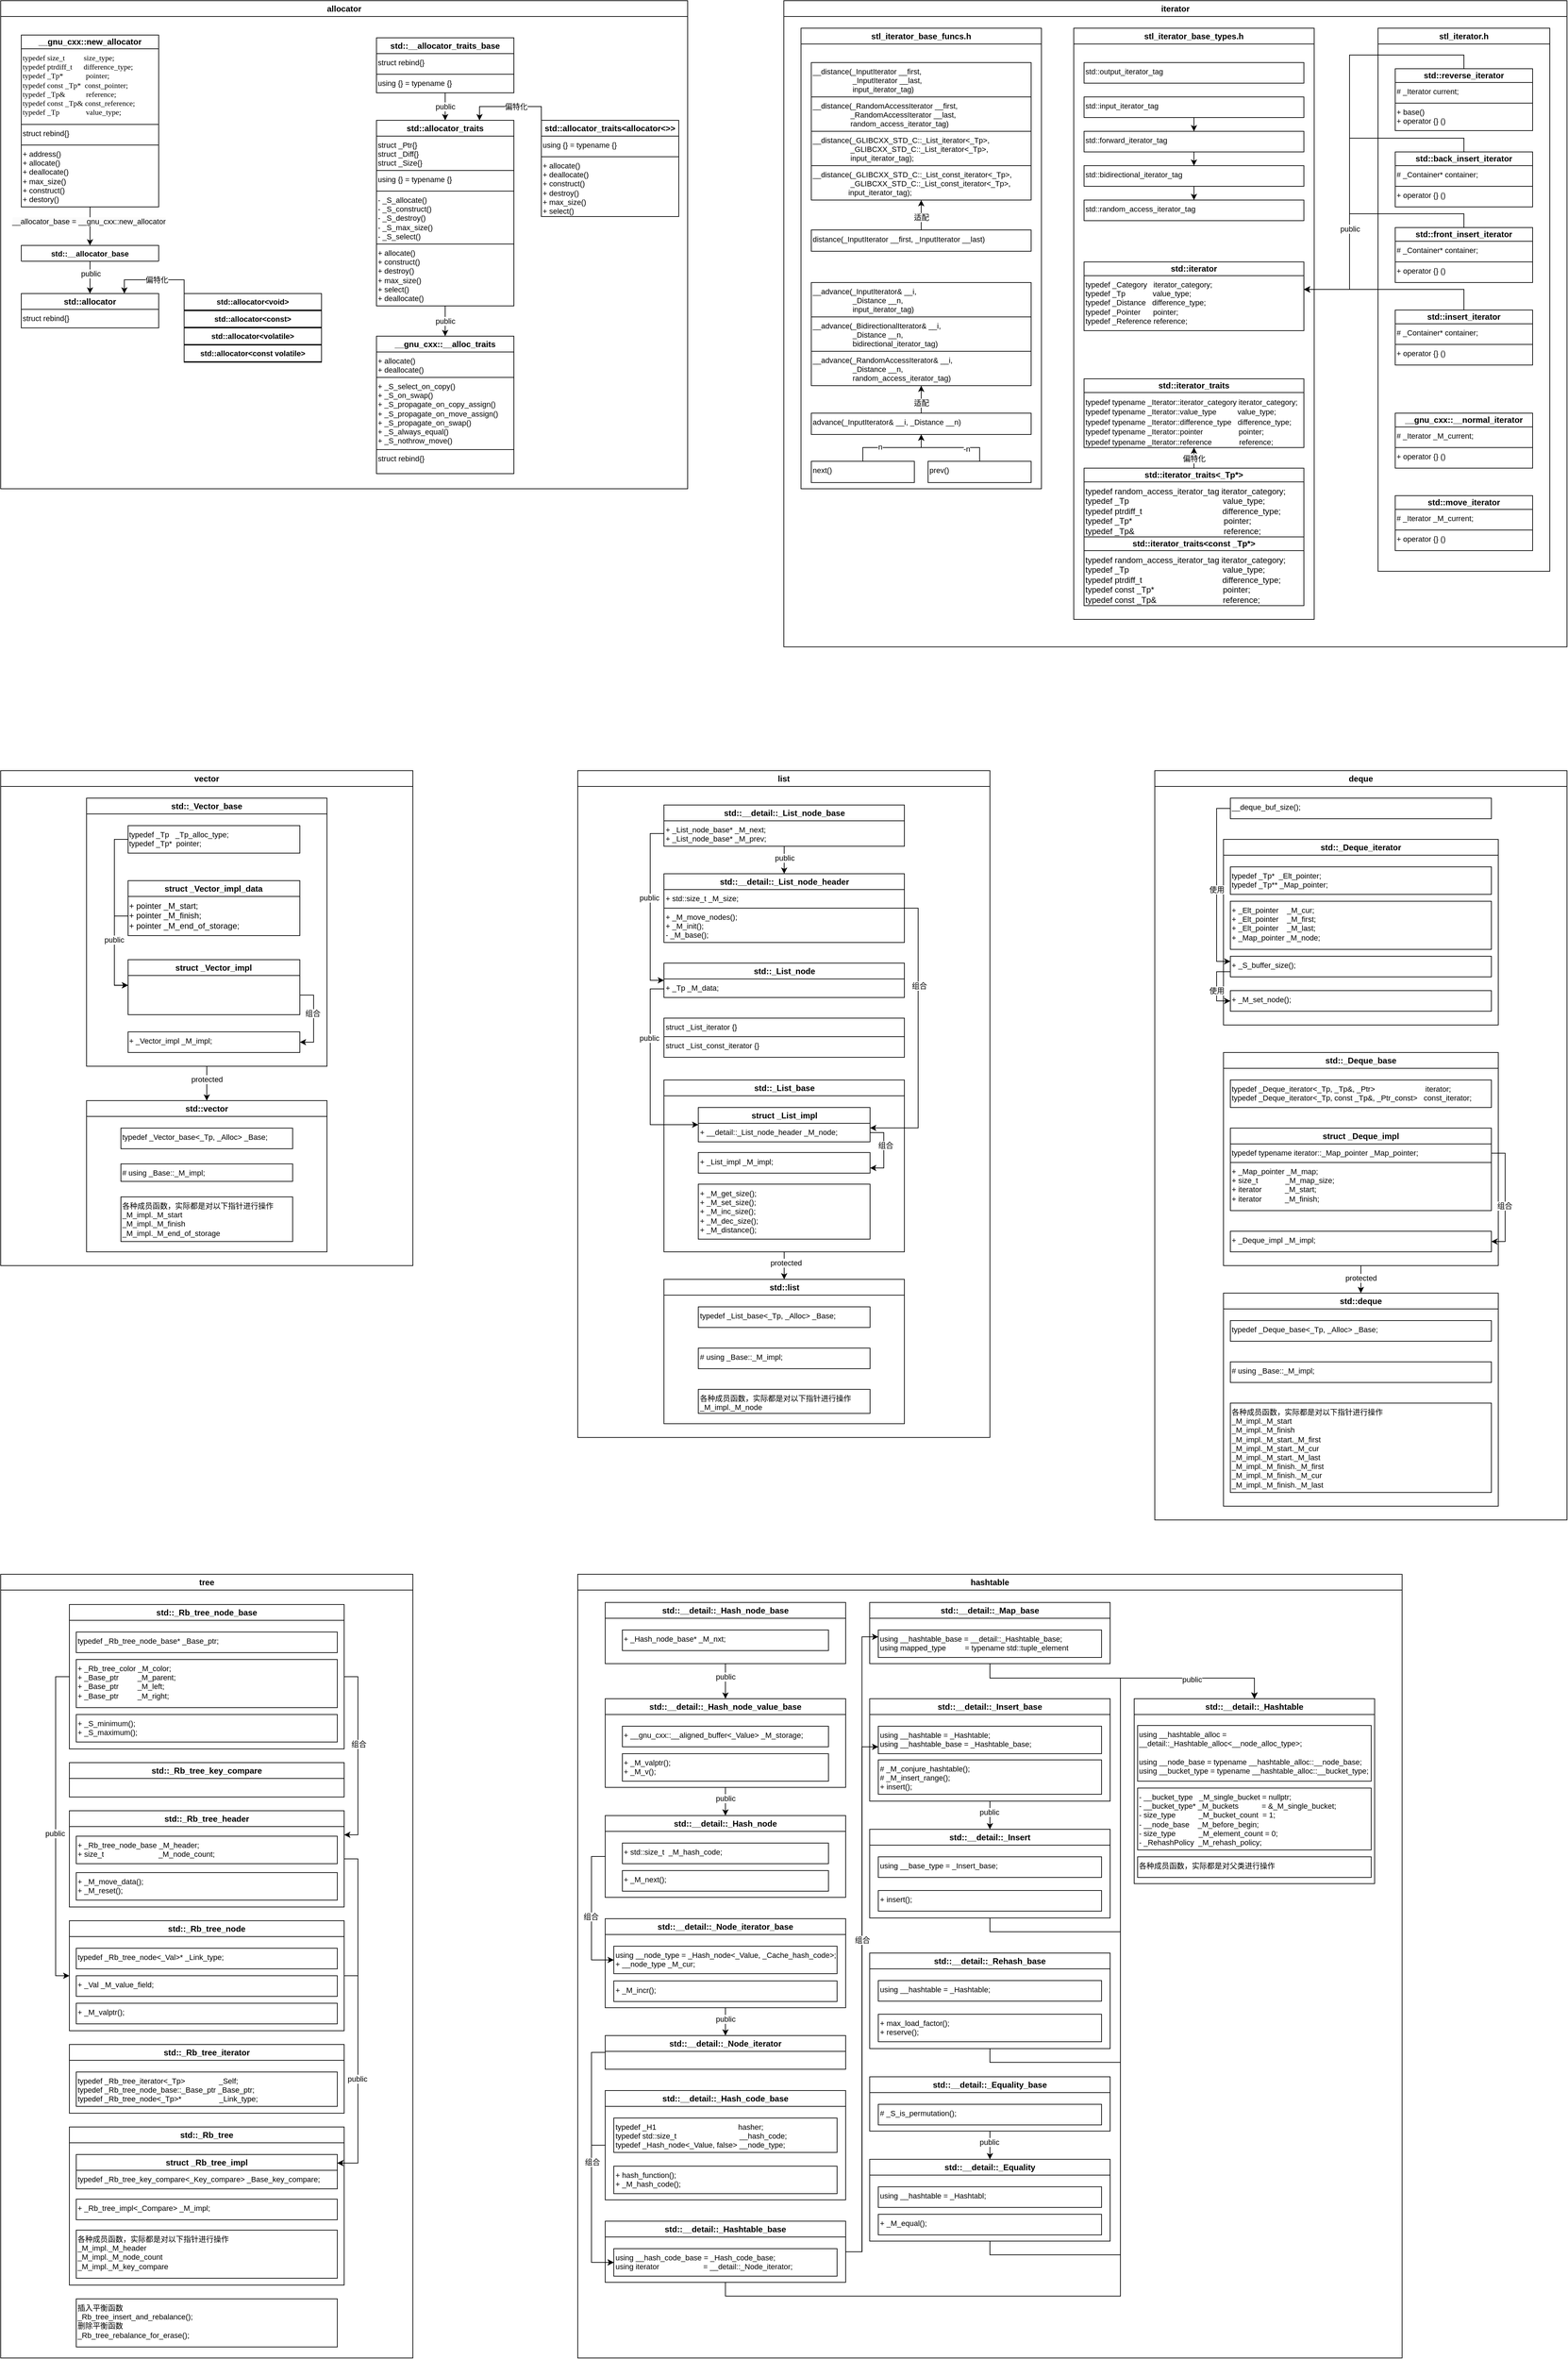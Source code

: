 <mxfile version="20.7.4" type="device"><diagram id="DlK6CtV6V_xZ3YGiJ32b" name="第 1 页"><mxGraphModel dx="300" dy="2616" grid="1" gridSize="10" guides="1" tooltips="1" connect="1" arrows="1" fold="1" page="1" pageScale="1" pageWidth="827" pageHeight="1169" math="0" shadow="0"><root><mxCell id="0"/><mxCell id="1" parent="0"/><mxCell id="-X7xLhr2fIZzXWXOozjd-82" value="allocator" style="swimlane;whiteSpace=wrap;html=1;" parent="1" vertex="1"><mxGeometry x="880" y="-1120" width="1000" height="710" as="geometry"/></mxCell><mxCell id="vISFOE2u_oQNE5YpI0cG-9" value="&lt;div style=&quot;text-align: left;&quot;&gt;&lt;span style=&quot;background-color: initial;&quot;&gt;__gnu_cxx::new_allocator&lt;/span&gt;&lt;br&gt;&lt;/div&gt;" style="swimlane;whiteSpace=wrap;html=1;startSize=20;labelBackgroundColor=none;" parent="-X7xLhr2fIZzXWXOozjd-82" vertex="1"><mxGeometry x="30" y="50" width="200" height="250" as="geometry"/></mxCell><mxCell id="vISFOE2u_oQNE5YpI0cG-17" value="&lt;div style=&quot;font-size: 11px;&quot;&gt;&lt;font face=&quot;Garamond&quot; style=&quot;font-size: 11px;&quot;&gt;typedef size_t&amp;nbsp; &amp;nbsp; &amp;nbsp; &amp;nbsp; &amp;nbsp; size_type;&lt;/font&gt;&lt;/div&gt;&lt;div style=&quot;font-size: 11px;&quot;&gt;&lt;font face=&quot;Garamond&quot; style=&quot;font-size: 11px;&quot;&gt;typedef ptrdiff_t&amp;nbsp; &amp;nbsp; &amp;nbsp; difference_type;&lt;/font&gt;&lt;/div&gt;&lt;div style=&quot;font-size: 11px;&quot;&gt;&lt;font face=&quot;Garamond&quot; style=&quot;font-size: 11px;&quot;&gt;typedef _Tp*&amp;nbsp; &amp;nbsp; &amp;nbsp; &amp;nbsp; &amp;nbsp; &amp;nbsp; pointer;&lt;/font&gt;&lt;/div&gt;&lt;div style=&quot;font-size: 11px;&quot;&gt;&lt;font face=&quot;Garamond&quot; style=&quot;font-size: 11px;&quot;&gt;typedef const _Tp*&amp;nbsp; const_pointer;&lt;/font&gt;&lt;/div&gt;&lt;div style=&quot;font-size: 11px;&quot;&gt;&lt;font face=&quot;Garamond&quot; style=&quot;font-size: 11px;&quot;&gt;typedef _Tp&amp;amp;&amp;nbsp; &amp;nbsp; &amp;nbsp; &amp;nbsp; &amp;nbsp; &amp;nbsp;reference;&lt;/font&gt;&lt;/div&gt;&lt;div style=&quot;font-size: 11px;&quot;&gt;&lt;font face=&quot;Garamond&quot; style=&quot;font-size: 11px;&quot;&gt;typedef const _Tp&amp;amp; const_reference;&lt;/font&gt;&lt;/div&gt;&lt;div style=&quot;font-size: 11px;&quot;&gt;&lt;font face=&quot;Garamond&quot; style=&quot;font-size: 11px;&quot;&gt;typedef _Tp&amp;nbsp; &amp;nbsp; &amp;nbsp; &amp;nbsp; &amp;nbsp; &amp;nbsp; &amp;nbsp; value_type;&lt;/font&gt;&lt;/div&gt;" style="whiteSpace=wrap;html=1;align=left;verticalAlign=top;horizontal=1;fontStyle=0;labelPosition=center;verticalLabelPosition=middle;labelBackgroundColor=none;" parent="vISFOE2u_oQNE5YpI0cG-9" vertex="1"><mxGeometry y="20" width="200" height="110" as="geometry"/></mxCell><mxCell id="vISFOE2u_oQNE5YpI0cG-19" value="+ address()&lt;br&gt;+ allocate()&lt;br&gt;+ deallocate()&lt;br&gt;+ max_size()&lt;br&gt;+ construct()&lt;br&gt;+ destory()" style="whiteSpace=wrap;html=1;fontFamily=Helvetica;fontSize=11;align=left;verticalAlign=top;" parent="vISFOE2u_oQNE5YpI0cG-9" vertex="1"><mxGeometry y="160" width="200" height="90" as="geometry"/></mxCell><mxCell id="vISFOE2u_oQNE5YpI0cG-21" value="struct rebind{}" style="whiteSpace=wrap;html=1;fontFamily=Helvetica;fontSize=11;align=left;verticalAlign=top;" parent="vISFOE2u_oQNE5YpI0cG-9" vertex="1"><mxGeometry y="130" width="200" height="30" as="geometry"/></mxCell><mxCell id="vISFOE2u_oQNE5YpI0cG-13" value="std::allocator" style="swimlane;whiteSpace=wrap;html=1;labelBackgroundColor=none;" parent="-X7xLhr2fIZzXWXOozjd-82" vertex="1"><mxGeometry x="30" y="426" width="200" height="50" as="geometry"/></mxCell><mxCell id="vISFOE2u_oQNE5YpI0cG-49" value="struct rebind{}" style="whiteSpace=wrap;html=1;fontFamily=Helvetica;fontSize=11;align=left;verticalAlign=top;" parent="vISFOE2u_oQNE5YpI0cG-13" vertex="1"><mxGeometry y="23" width="200" height="27" as="geometry"/></mxCell><mxCell id="vISFOE2u_oQNE5YpI0cG-26" value="&lt;span style=&quot;text-align: left;&quot;&gt;std::&lt;/span&gt;&lt;span style=&quot;border-color: var(--border-color); text-align: left; background-color: initial;&quot;&gt;__allocator_traits_base&lt;/span&gt;" style="swimlane;whiteSpace=wrap;html=1;fontStyle=1;labelBackgroundColor=none;" parent="-X7xLhr2fIZzXWXOozjd-82" vertex="1"><mxGeometry x="547.03" y="54" width="200" height="80" as="geometry"/></mxCell><mxCell id="vISFOE2u_oQNE5YpI0cG-30" value="struct rebind{}" style="whiteSpace=wrap;html=1;fontFamily=Helvetica;fontSize=11;align=left;verticalAlign=top;" parent="vISFOE2u_oQNE5YpI0cG-26" vertex="1"><mxGeometry y="23" width="200" height="30" as="geometry"/></mxCell><mxCell id="vISFOE2u_oQNE5YpI0cG-31" value="using {} = typename {}" style="whiteSpace=wrap;html=1;fontFamily=Helvetica;fontSize=11;align=left;verticalAlign=top;" parent="vISFOE2u_oQNE5YpI0cG-26" vertex="1"><mxGeometry y="53" width="200" height="27" as="geometry"/></mxCell><mxCell id="vISFOE2u_oQNE5YpI0cG-27" value="std::allocator_traits" style="swimlane;whiteSpace=wrap;html=1;labelBackgroundColor=none;" parent="-X7xLhr2fIZzXWXOozjd-82" vertex="1"><mxGeometry x="547.03" y="174" width="200" height="270" as="geometry"/></mxCell><mxCell id="vISFOE2u_oQNE5YpI0cG-32" value="struct&amp;nbsp;_Ptr{}&lt;br&gt;struct&amp;nbsp;_Diff{}&lt;br&gt;struct _Size{}" style="whiteSpace=wrap;html=1;fontFamily=Helvetica;fontSize=11;align=left;verticalAlign=top;" parent="vISFOE2u_oQNE5YpI0cG-27" vertex="1"><mxGeometry y="23" width="200" height="50" as="geometry"/></mxCell><mxCell id="vISFOE2u_oQNE5YpI0cG-33" value="using {} = typename {}" style="whiteSpace=wrap;html=1;fontFamily=Helvetica;fontSize=11;align=left;verticalAlign=top;" parent="vISFOE2u_oQNE5YpI0cG-27" vertex="1"><mxGeometry y="73" width="200" height="30" as="geometry"/></mxCell><mxCell id="vISFOE2u_oQNE5YpI0cG-29" value="-&amp;nbsp;_S_allocate()&lt;br&gt;-&amp;nbsp;_S_construct()&lt;br&gt;-&amp;nbsp;_S_destroy()&lt;br&gt;-&amp;nbsp;_S_max_size()&lt;br&gt;-&amp;nbsp;_S_select()" style="whiteSpace=wrap;html=1;fontFamily=Helvetica;fontSize=11;align=left;verticalAlign=top;" parent="vISFOE2u_oQNE5YpI0cG-27" vertex="1"><mxGeometry y="103" width="200" height="77" as="geometry"/></mxCell><mxCell id="vISFOE2u_oQNE5YpI0cG-38" value="+ allocate()&lt;br&gt;+ construct()&lt;br&gt;+ destroy()&lt;br&gt;+ max_size()&lt;br&gt;+ select()&lt;br&gt;+&amp;nbsp;deallocate()" style="whiteSpace=wrap;html=1;fontFamily=Helvetica;fontSize=11;align=left;verticalAlign=top;" parent="vISFOE2u_oQNE5YpI0cG-27" vertex="1"><mxGeometry y="180" width="200" height="90" as="geometry"/></mxCell><mxCell id="vISFOE2u_oQNE5YpI0cG-28" value="public" style="edgeStyle=orthogonalEdgeStyle;rounded=0;orthogonalLoop=1;jettySize=auto;html=1;exitX=0.5;exitY=1;exitDx=0;exitDy=0;fontFamily=Helvetica;fontSize=11;" parent="-X7xLhr2fIZzXWXOozjd-82" source="vISFOE2u_oQNE5YpI0cG-26" target="vISFOE2u_oQNE5YpI0cG-27" edge="1"><mxGeometry relative="1" as="geometry"/></mxCell><mxCell id="vISFOE2u_oQNE5YpI0cG-68" style="edgeStyle=orthogonalEdgeStyle;rounded=0;orthogonalLoop=1;jettySize=auto;html=1;exitX=0;exitY=0;exitDx=0;exitDy=0;entryX=0.75;entryY=0;entryDx=0;entryDy=0;fontFamily=Helvetica;fontSize=11;" parent="-X7xLhr2fIZzXWXOozjd-82" source="vISFOE2u_oQNE5YpI0cG-39" target="vISFOE2u_oQNE5YpI0cG-27" edge="1"><mxGeometry relative="1" as="geometry"/></mxCell><mxCell id="vISFOE2u_oQNE5YpI0cG-69" value="偏特化" style="edgeLabel;html=1;align=center;verticalAlign=middle;resizable=0;points=[];fontSize=11;fontFamily=Helvetica;" parent="vISFOE2u_oQNE5YpI0cG-68" vertex="1" connectable="0"><mxGeometry x="-0.122" relative="1" as="geometry"><mxPoint as="offset"/></mxGeometry></mxCell><mxCell id="vISFOE2u_oQNE5YpI0cG-39" value="std::allocator_traits&amp;lt;allocator&amp;lt;&amp;gt;&amp;gt;" style="swimlane;whiteSpace=wrap;html=1;labelBackgroundColor=none;" parent="-X7xLhr2fIZzXWXOozjd-82" vertex="1"><mxGeometry x="787.03" y="174" width="200" height="140" as="geometry"/></mxCell><mxCell id="vISFOE2u_oQNE5YpI0cG-41" value="using {} = typename {}" style="whiteSpace=wrap;html=1;fontFamily=Helvetica;fontSize=11;align=left;verticalAlign=top;" parent="vISFOE2u_oQNE5YpI0cG-39" vertex="1"><mxGeometry y="23" width="200" height="30" as="geometry"/></mxCell><mxCell id="vISFOE2u_oQNE5YpI0cG-43" value="+ allocate()&lt;br&gt;+&amp;nbsp;deallocate()&lt;br&gt;+ construct()&lt;br&gt;+ destroy()&lt;br&gt;+ max_size()&lt;br&gt;+ select()" style="whiteSpace=wrap;html=1;fontFamily=Helvetica;fontSize=11;align=left;verticalAlign=top;" parent="vISFOE2u_oQNE5YpI0cG-39" vertex="1"><mxGeometry y="53" width="200" height="87" as="geometry"/></mxCell><mxCell id="vISFOE2u_oQNE5YpI0cG-44" value="&lt;span style=&quot;text-align: left;&quot;&gt;__gnu_cxx::&lt;/span&gt;__alloc_traits" style="swimlane;whiteSpace=wrap;html=1;fontStyle=1;labelBackgroundColor=none;" parent="-X7xLhr2fIZzXWXOozjd-82" vertex="1"><mxGeometry x="547.03" y="488" width="200" height="200" as="geometry"/></mxCell><mxCell id="vISFOE2u_oQNE5YpI0cG-45" value="struct rebind{}" style="whiteSpace=wrap;html=1;fontFamily=Helvetica;fontSize=11;align=left;verticalAlign=top;" parent="vISFOE2u_oQNE5YpI0cG-44" vertex="1"><mxGeometry y="165" width="200" height="35" as="geometry"/></mxCell><mxCell id="vISFOE2u_oQNE5YpI0cG-46" value="+ allocate()&lt;br style=&quot;border-color: var(--border-color);&quot;&gt;+&amp;nbsp;deallocate()" style="whiteSpace=wrap;html=1;fontFamily=Helvetica;fontSize=11;align=left;verticalAlign=top;" parent="vISFOE2u_oQNE5YpI0cG-44" vertex="1"><mxGeometry y="23" width="200" height="37" as="geometry"/></mxCell><mxCell id="7AyKkgVaQroXThY9ua7P-1" value="+&amp;nbsp;_S_select_on_copy()&lt;br&gt;+&amp;nbsp;_S_on_swap()&lt;br&gt;+&amp;nbsp;_S_propagate_on_copy_assign()&lt;br&gt;+&amp;nbsp;_S_propagate_on_move_assign()&lt;br&gt;+&amp;nbsp;_S_propagate_on_swap()&lt;br&gt;+&amp;nbsp;_S_always_equal()&lt;br&gt;+&amp;nbsp;_S_nothrow_move()" style="whiteSpace=wrap;html=1;fontFamily=Helvetica;fontSize=11;align=left;verticalAlign=top;" parent="vISFOE2u_oQNE5YpI0cG-44" vertex="1"><mxGeometry y="60" width="200" height="105" as="geometry"/></mxCell><mxCell id="vISFOE2u_oQNE5YpI0cG-66" style="edgeStyle=orthogonalEdgeStyle;rounded=0;orthogonalLoop=1;jettySize=auto;html=1;exitX=0;exitY=0;exitDx=0;exitDy=0;entryX=0.75;entryY=0;entryDx=0;entryDy=0;fontFamily=Helvetica;fontSize=11;" parent="-X7xLhr2fIZzXWXOozjd-82" source="vISFOE2u_oQNE5YpI0cG-52" target="vISFOE2u_oQNE5YpI0cG-13" edge="1"><mxGeometry relative="1" as="geometry"/></mxCell><mxCell id="vISFOE2u_oQNE5YpI0cG-67" value="偏特化" style="edgeLabel;html=1;align=center;verticalAlign=middle;resizable=0;points=[];fontSize=11;fontFamily=Helvetica;" parent="vISFOE2u_oQNE5YpI0cG-66" vertex="1" connectable="0"><mxGeometry x="-0.048" relative="1" as="geometry"><mxPoint as="offset"/></mxGeometry></mxCell><mxCell id="vISFOE2u_oQNE5YpI0cG-52" value="&lt;span style=&quot;font-size: 11px; background-color: rgb(255, 255, 255);&quot;&gt;std::&lt;/span&gt;&lt;span style=&quot;font-size: 11px;&quot;&gt;allocator&amp;lt;void&amp;gt;&lt;/span&gt;" style="swimlane;whiteSpace=wrap;html=1;fontStyle=1;labelBackgroundColor=none;startSize=24;" parent="-X7xLhr2fIZzXWXOozjd-82" vertex="1"><mxGeometry x="267.03" y="426" width="200" height="25" as="geometry"/></mxCell><mxCell id="vISFOE2u_oQNE5YpI0cG-53" value="&lt;span style=&quot;font-size: 11px; background-color: rgb(255, 255, 255);&quot;&gt;std::__allocator_base&lt;/span&gt;" style="swimlane;whiteSpace=wrap;html=1;fontStyle=1;labelBackgroundColor=none;startSize=24;" parent="-X7xLhr2fIZzXWXOozjd-82" vertex="1"><mxGeometry x="30" y="356" width="200" height="23" as="geometry"/></mxCell><mxCell id="vISFOE2u_oQNE5YpI0cG-11" value="" style="edgeStyle=orthogonalEdgeStyle;rounded=0;orthogonalLoop=1;jettySize=auto;html=1;exitX=0.5;exitY=1;exitDx=0;exitDy=0;labelBackgroundColor=none;fontColor=default;" parent="-X7xLhr2fIZzXWXOozjd-82" source="vISFOE2u_oQNE5YpI0cG-9" target="vISFOE2u_oQNE5YpI0cG-53" edge="1"><mxGeometry relative="1" as="geometry"/></mxCell><mxCell id="vISFOE2u_oQNE5YpI0cG-71" value="&lt;span style=&quot;background-color: rgb(251, 251, 251);&quot;&gt;__allocator_base = __gnu_cxx::new_allocator&lt;/span&gt;" style="edgeLabel;html=1;align=center;verticalAlign=middle;resizable=0;points=[];fontSize=11;fontFamily=Helvetica;" parent="vISFOE2u_oQNE5YpI0cG-11" vertex="1" connectable="0"><mxGeometry x="-0.251" y="-2" relative="1" as="geometry"><mxPoint as="offset"/></mxGeometry></mxCell><mxCell id="vISFOE2u_oQNE5YpI0cG-54" value="&lt;span style=&quot;font-size: 11px; background-color: rgb(255, 255, 255);&quot;&gt;std::&lt;/span&gt;&lt;span style=&quot;font-size: 11px;&quot;&gt;allocator&amp;lt;const&amp;gt;&lt;/span&gt;" style="swimlane;whiteSpace=wrap;html=1;fontStyle=1;labelBackgroundColor=none;startSize=24;" parent="-X7xLhr2fIZzXWXOozjd-82" vertex="1"><mxGeometry x="267.03" y="451" width="200" height="25" as="geometry"/></mxCell><mxCell id="vISFOE2u_oQNE5YpI0cG-55" value="&lt;span style=&quot;font-size: 11px; background-color: rgb(255, 255, 255);&quot;&gt;std::&lt;/span&gt;&lt;span style=&quot;font-size: 11px;&quot;&gt;allocator&amp;lt;volatile&lt;/span&gt;&lt;span style=&quot;font-size: 11px;&quot;&gt;&amp;gt;&lt;/span&gt;" style="swimlane;whiteSpace=wrap;html=1;fontStyle=1;labelBackgroundColor=none;startSize=24;" parent="-X7xLhr2fIZzXWXOozjd-82" vertex="1"><mxGeometry x="267.03" y="476" width="200" height="25" as="geometry"/></mxCell><mxCell id="vISFOE2u_oQNE5YpI0cG-56" value="&lt;span style=&quot;font-size: 11px; background-color: rgb(255, 255, 255);&quot;&gt;std::&lt;/span&gt;&lt;span style=&quot;font-size: 11px;&quot;&gt;allocator&amp;lt;const volatile&lt;/span&gt;&lt;span style=&quot;font-size: 11px;&quot;&gt;&amp;gt;&lt;/span&gt;" style="swimlane;whiteSpace=wrap;html=1;fontStyle=1;labelBackgroundColor=none;startSize=24;" parent="-X7xLhr2fIZzXWXOozjd-82" vertex="1"><mxGeometry x="267.03" y="501" width="200" height="25" as="geometry"/></mxCell><mxCell id="vISFOE2u_oQNE5YpI0cG-14" value="" style="edgeStyle=orthogonalEdgeStyle;rounded=0;orthogonalLoop=1;jettySize=auto;html=1;exitX=0.5;exitY=1;exitDx=0;exitDy=0;entryX=0.5;entryY=0;entryDx=0;entryDy=0;labelBackgroundColor=none;fontColor=default;" parent="-X7xLhr2fIZzXWXOozjd-82" source="vISFOE2u_oQNE5YpI0cG-53" target="vISFOE2u_oQNE5YpI0cG-13" edge="1"><mxGeometry relative="1" as="geometry"/></mxCell><mxCell id="vISFOE2u_oQNE5YpI0cG-72" value="&lt;span style=&quot;background-color: rgb(251, 251, 251);&quot;&gt;public&lt;/span&gt;" style="edgeLabel;html=1;align=center;verticalAlign=middle;resizable=0;points=[];fontSize=11;fontFamily=Helvetica;" parent="vISFOE2u_oQNE5YpI0cG-14" vertex="1" connectable="0"><mxGeometry x="-0.24" y="1" relative="1" as="geometry"><mxPoint as="offset"/></mxGeometry></mxCell><mxCell id="vISFOE2u_oQNE5YpI0cG-70" value="public" style="edgeStyle=orthogonalEdgeStyle;rounded=0;orthogonalLoop=1;jettySize=auto;html=1;fontFamily=Helvetica;fontSize=11;entryX=0.5;entryY=0;entryDx=0;entryDy=0;" parent="-X7xLhr2fIZzXWXOozjd-82" source="vISFOE2u_oQNE5YpI0cG-38" target="vISFOE2u_oQNE5YpI0cG-44" edge="1"><mxGeometry relative="1" as="geometry"><mxPoint x="647.03" y="490" as="targetPoint"/></mxGeometry></mxCell><mxCell id="-X7xLhr2fIZzXWXOozjd-83" value="iterator" style="swimlane;whiteSpace=wrap;html=1;" parent="1" vertex="1"><mxGeometry x="2020" y="-1120" width="1140" height="940" as="geometry"/></mxCell><mxCell id="-X7xLhr2fIZzXWXOozjd-13" value="stl_iterator_base_types.h" style="swimlane;whiteSpace=wrap;html=1;" parent="-X7xLhr2fIZzXWXOozjd-83" vertex="1"><mxGeometry x="422.03" y="40" width="350" height="860" as="geometry"/></mxCell><mxCell id="-X7xLhr2fIZzXWXOozjd-1" value="&lt;div style=&quot;text-align: left;&quot;&gt;&lt;span style=&quot;background-color: initial;&quot;&gt;std::&lt;/span&gt;&lt;span style=&quot;background-color: initial;&quot;&gt;iterator&lt;/span&gt;&lt;/div&gt;" style="swimlane;whiteSpace=wrap;html=1;startSize=20;labelBackgroundColor=none;" parent="-X7xLhr2fIZzXWXOozjd-13" vertex="1"><mxGeometry x="15" y="340" width="320" height="100" as="geometry"/></mxCell><mxCell id="-X7xLhr2fIZzXWXOozjd-2" value="&lt;div style=&quot;font-size: 11px;&quot;&gt;&lt;div&gt;&lt;span style=&quot;background-color: initial;&quot;&gt;typedef _Category&amp;nbsp; &amp;nbsp;iterator_category;&lt;/span&gt;&lt;/div&gt;&lt;div&gt;typedef _Tp&amp;nbsp; &amp;nbsp; &amp;nbsp; &amp;nbsp; &amp;nbsp; &amp;nbsp; &amp;nbsp;value_type;&lt;/div&gt;&lt;div&gt;typedef _Distance&amp;nbsp; &amp;nbsp;difference_type;&lt;/div&gt;&lt;div&gt;typedef _Pointer&amp;nbsp; &amp;nbsp; &amp;nbsp; pointer;&lt;/div&gt;&lt;div&gt;typedef _Reference reference;&lt;/div&gt;&lt;/div&gt;" style="whiteSpace=wrap;html=1;align=left;verticalAlign=top;horizontal=1;fontStyle=0;labelPosition=center;verticalLabelPosition=middle;labelBackgroundColor=none;" parent="-X7xLhr2fIZzXWXOozjd-1" vertex="1"><mxGeometry y="20" width="320" height="80" as="geometry"/></mxCell><mxCell id="-X7xLhr2fIZzXWXOozjd-5" value="&lt;div style=&quot;text-align: left;&quot;&gt;&lt;span style=&quot;background-color: initial;&quot;&gt;std::&lt;/span&gt;&lt;span style=&quot;background-color: initial;&quot;&gt;iterator_traits&lt;/span&gt;&lt;/div&gt;" style="swimlane;whiteSpace=wrap;html=1;startSize=20;labelBackgroundColor=none;" parent="-X7xLhr2fIZzXWXOozjd-13" vertex="1"><mxGeometry x="15" y="510" width="320" height="100" as="geometry"/></mxCell><mxCell id="-X7xLhr2fIZzXWXOozjd-6" value="&lt;div style=&quot;&quot;&gt;&lt;div style=&quot;&quot;&gt;&lt;span style=&quot;font-size: 11px;&quot;&gt;typedef typename _Iterator::iterator_category iterator_category;&lt;/span&gt;&lt;/div&gt;&lt;div style=&quot;&quot;&gt;&lt;span style=&quot;font-size: 11px;&quot;&gt;typedef typename _Iterator::value_type&amp;nbsp; &amp;nbsp; &amp;nbsp; &amp;nbsp; &amp;nbsp; value_type;&lt;/span&gt;&lt;/div&gt;&lt;div style=&quot;&quot;&gt;&lt;span style=&quot;font-size: 11px;&quot;&gt;typedef typename _Iterator::difference_type&amp;nbsp; &amp;nbsp;difference_type;&lt;/span&gt;&lt;/div&gt;&lt;div style=&quot;&quot;&gt;&lt;span style=&quot;font-size: 11px;&quot;&gt;typedef typename _Iterator::pointer&amp;nbsp; &amp;nbsp; &amp;nbsp; &amp;nbsp; &amp;nbsp; &amp;nbsp; &amp;nbsp; &amp;nbsp; &amp;nbsp;pointer;&lt;/span&gt;&lt;/div&gt;&lt;div style=&quot;&quot;&gt;&lt;span style=&quot;font-size: 11px;&quot;&gt;typedef typename _Iterator::reference&amp;nbsp; &amp;nbsp; &amp;nbsp; &amp;nbsp; &amp;nbsp; &amp;nbsp; &amp;nbsp;reference;&lt;/span&gt;&lt;/div&gt;&lt;/div&gt;" style="whiteSpace=wrap;html=1;align=left;verticalAlign=top;horizontal=1;fontStyle=0;labelPosition=center;verticalLabelPosition=middle;labelBackgroundColor=none;" parent="-X7xLhr2fIZzXWXOozjd-5" vertex="1"><mxGeometry y="20" width="320" height="80" as="geometry"/></mxCell><mxCell id="-X7xLhr2fIZzXWXOozjd-11" style="edgeStyle=orthogonalEdgeStyle;rounded=0;orthogonalLoop=1;jettySize=auto;html=1;exitX=0.5;exitY=0;exitDx=0;exitDy=0;entryX=0.5;entryY=1;entryDx=0;entryDy=0;" parent="-X7xLhr2fIZzXWXOozjd-13" source="-X7xLhr2fIZzXWXOozjd-7" target="-X7xLhr2fIZzXWXOozjd-6" edge="1"><mxGeometry relative="1" as="geometry"/></mxCell><mxCell id="-X7xLhr2fIZzXWXOozjd-12" value="偏特化" style="edgeLabel;html=1;align=center;verticalAlign=middle;resizable=0;points=[];" parent="-X7xLhr2fIZzXWXOozjd-11" vertex="1" connectable="0"><mxGeometry x="-0.403" y="-2" relative="1" as="geometry"><mxPoint x="-2" y="-5" as="offset"/></mxGeometry></mxCell><mxCell id="-X7xLhr2fIZzXWXOozjd-7" value="&lt;div style=&quot;text-align: left;&quot;&gt;&lt;span style=&quot;background-color: initial;&quot;&gt;std::&lt;/span&gt;&lt;span style=&quot;background-color: initial;&quot;&gt;iterator_traits&amp;lt;_Tp*&amp;gt;&lt;/span&gt;&lt;/div&gt;" style="swimlane;whiteSpace=wrap;html=1;startSize=20;labelBackgroundColor=none;" parent="-X7xLhr2fIZzXWXOozjd-13" vertex="1"><mxGeometry x="15" y="640" width="320" height="100" as="geometry"/></mxCell><mxCell id="-X7xLhr2fIZzXWXOozjd-8" value="&lt;div style=&quot;&quot;&gt;&lt;div style=&quot;&quot;&gt;&lt;div&gt;typedef random_access_iterator_tag iterator_category;&lt;/div&gt;&lt;div&gt;typedef _Tp&amp;nbsp; &amp;nbsp; &amp;nbsp; &amp;nbsp; &amp;nbsp; &amp;nbsp; &amp;nbsp; &amp;nbsp; &amp;nbsp; &amp;nbsp; &amp;nbsp; &amp;nbsp; &amp;nbsp; &amp;nbsp; &amp;nbsp; &amp;nbsp; &amp;nbsp; &amp;nbsp; &amp;nbsp; &amp;nbsp; &amp;nbsp;value_type;&lt;/div&gt;&lt;div&gt;typedef ptrdiff_t&amp;nbsp; &amp;nbsp; &amp;nbsp; &amp;nbsp; &amp;nbsp; &amp;nbsp; &amp;nbsp; &amp;nbsp; &amp;nbsp; &amp;nbsp; &amp;nbsp; &amp;nbsp; &amp;nbsp; &amp;nbsp; &amp;nbsp; &amp;nbsp; &amp;nbsp; &amp;nbsp;difference_type;&lt;/div&gt;&lt;div&gt;typedef _Tp*&amp;nbsp; &amp;nbsp; &amp;nbsp; &amp;nbsp; &amp;nbsp; &amp;nbsp; &amp;nbsp; &amp;nbsp; &amp;nbsp; &amp;nbsp; &amp;nbsp; &amp;nbsp; &amp;nbsp; &amp;nbsp; &amp;nbsp; &amp;nbsp; &amp;nbsp; &amp;nbsp; &amp;nbsp; &amp;nbsp; pointer;&lt;/div&gt;&lt;div&gt;typedef _Tp&amp;amp;&amp;nbsp; &amp;nbsp; &amp;nbsp; &amp;nbsp; &amp;nbsp; &amp;nbsp; &amp;nbsp; &amp;nbsp; &amp;nbsp; &amp;nbsp; &amp;nbsp; &amp;nbsp; &amp;nbsp; &amp;nbsp; &amp;nbsp; &amp;nbsp; &amp;nbsp; &amp;nbsp; &amp;nbsp; &amp;nbsp;reference;&lt;/div&gt;&lt;/div&gt;&lt;/div&gt;" style="whiteSpace=wrap;html=1;align=left;verticalAlign=top;horizontal=1;fontStyle=0;labelPosition=center;verticalLabelPosition=middle;labelBackgroundColor=none;" parent="-X7xLhr2fIZzXWXOozjd-7" vertex="1"><mxGeometry y="20" width="320" height="80" as="geometry"/></mxCell><mxCell id="-X7xLhr2fIZzXWXOozjd-9" value="&lt;div style=&quot;text-align: left;&quot;&gt;&lt;span style=&quot;background-color: initial;&quot;&gt;std::&lt;/span&gt;&lt;span style=&quot;background-color: initial;&quot;&gt;iterator_traits&amp;lt;const _Tp*&amp;gt;&lt;/span&gt;&lt;/div&gt;" style="swimlane;whiteSpace=wrap;html=1;startSize=20;labelBackgroundColor=none;" parent="-X7xLhr2fIZzXWXOozjd-13" vertex="1"><mxGeometry x="15" y="740" width="320" height="100" as="geometry"/></mxCell><mxCell id="-X7xLhr2fIZzXWXOozjd-10" value="&lt;div style=&quot;&quot;&gt;&lt;div style=&quot;&quot;&gt;&lt;div&gt;typedef random_access_iterator_tag iterator_category;&lt;/div&gt;&lt;div&gt;typedef _Tp&amp;nbsp; &amp;nbsp; &amp;nbsp; &amp;nbsp; &amp;nbsp; &amp;nbsp; &amp;nbsp; &amp;nbsp; &amp;nbsp; &amp;nbsp; &amp;nbsp; &amp;nbsp; &amp;nbsp; &amp;nbsp; &amp;nbsp; &amp;nbsp; &amp;nbsp; &amp;nbsp; &amp;nbsp; &amp;nbsp; &amp;nbsp;value_type;&lt;/div&gt;&lt;div&gt;typedef ptrdiff_t&amp;nbsp; &amp;nbsp; &amp;nbsp; &amp;nbsp; &amp;nbsp; &amp;nbsp; &amp;nbsp; &amp;nbsp; &amp;nbsp; &amp;nbsp; &amp;nbsp; &amp;nbsp; &amp;nbsp; &amp;nbsp; &amp;nbsp; &amp;nbsp; &amp;nbsp; &amp;nbsp;difference_type;&lt;/div&gt;&lt;div&gt;typedef const _Tp*&amp;nbsp; &amp;nbsp; &amp;nbsp; &amp;nbsp; &amp;nbsp; &amp;nbsp; &amp;nbsp; &amp;nbsp; &amp;nbsp; &amp;nbsp; &amp;nbsp; &amp;nbsp; &amp;nbsp; &amp;nbsp; &amp;nbsp; pointer;&lt;/div&gt;&lt;div&gt;typedef const _Tp&amp;amp;&amp;nbsp; &amp;nbsp; &amp;nbsp; &amp;nbsp; &amp;nbsp; &amp;nbsp; &amp;nbsp; &amp;nbsp; &amp;nbsp; &amp;nbsp; &amp;nbsp; &amp;nbsp; &amp;nbsp; &amp;nbsp; &amp;nbsp;reference;&lt;/div&gt;&lt;/div&gt;&lt;/div&gt;" style="whiteSpace=wrap;html=1;align=left;verticalAlign=top;horizontal=1;fontStyle=0;labelPosition=center;verticalLabelPosition=middle;labelBackgroundColor=none;" parent="-X7xLhr2fIZzXWXOozjd-9" vertex="1"><mxGeometry y="20" width="320" height="80" as="geometry"/></mxCell><mxCell id="7AyKkgVaQroXThY9ua7P-3" value="std::output_iterator_tag" style="whiteSpace=wrap;html=1;fontFamily=Helvetica;fontSize=11;align=left;verticalAlign=top;" parent="-X7xLhr2fIZzXWXOozjd-13" vertex="1"><mxGeometry x="15" y="50" width="320" height="30" as="geometry"/></mxCell><mxCell id="7AyKkgVaQroXThY9ua7P-6" value="std::input_iterator_tag" style="whiteSpace=wrap;html=1;fontFamily=Helvetica;fontSize=11;align=left;verticalAlign=top;" parent="-X7xLhr2fIZzXWXOozjd-13" vertex="1"><mxGeometry x="15" y="100" width="320" height="30" as="geometry"/></mxCell><mxCell id="7AyKkgVaQroXThY9ua7P-7" value="std::forward_iterator_tag" style="whiteSpace=wrap;html=1;fontFamily=Helvetica;fontSize=11;align=left;verticalAlign=top;" parent="-X7xLhr2fIZzXWXOozjd-13" vertex="1"><mxGeometry x="15" y="150" width="320" height="30" as="geometry"/></mxCell><mxCell id="7AyKkgVaQroXThY9ua7P-8" value="std::bidirectional_iterator_tag" style="whiteSpace=wrap;html=1;fontFamily=Helvetica;fontSize=11;align=left;verticalAlign=top;" parent="-X7xLhr2fIZzXWXOozjd-13" vertex="1"><mxGeometry x="15" y="200" width="320" height="30" as="geometry"/></mxCell><mxCell id="7AyKkgVaQroXThY9ua7P-9" value="std::random_access_iterator_tag" style="whiteSpace=wrap;html=1;fontFamily=Helvetica;fontSize=11;align=left;verticalAlign=top;" parent="-X7xLhr2fIZzXWXOozjd-13" vertex="1"><mxGeometry x="15" y="250" width="320" height="30" as="geometry"/></mxCell><mxCell id="7AyKkgVaQroXThY9ua7P-10" value="" style="edgeStyle=orthogonalEdgeStyle;rounded=0;orthogonalLoop=1;jettySize=auto;html=1;entryX=0.5;entryY=0;entryDx=0;entryDy=0;" parent="-X7xLhr2fIZzXWXOozjd-13" source="7AyKkgVaQroXThY9ua7P-6" target="7AyKkgVaQroXThY9ua7P-7" edge="1"><mxGeometry relative="1" as="geometry"/></mxCell><mxCell id="7AyKkgVaQroXThY9ua7P-11" value="" style="edgeStyle=orthogonalEdgeStyle;rounded=0;orthogonalLoop=1;jettySize=auto;html=1;" parent="-X7xLhr2fIZzXWXOozjd-13" source="7AyKkgVaQroXThY9ua7P-7" target="7AyKkgVaQroXThY9ua7P-8" edge="1"><mxGeometry relative="1" as="geometry"/></mxCell><mxCell id="7AyKkgVaQroXThY9ua7P-12" value="" style="edgeStyle=orthogonalEdgeStyle;rounded=0;orthogonalLoop=1;jettySize=auto;html=1;exitX=0.5;exitY=1;exitDx=0;exitDy=0;entryX=0.5;entryY=0;entryDx=0;entryDy=0;" parent="-X7xLhr2fIZzXWXOozjd-13" source="7AyKkgVaQroXThY9ua7P-8" target="7AyKkgVaQroXThY9ua7P-9" edge="1"><mxGeometry relative="1" as="geometry"><mxPoint x="115" y="260" as="targetPoint"/></mxGeometry></mxCell><mxCell id="-X7xLhr2fIZzXWXOozjd-14" value="stl_iterator_base_funcs.h" style="swimlane;whiteSpace=wrap;html=1;" parent="-X7xLhr2fIZzXWXOozjd-83" vertex="1"><mxGeometry x="25" y="40" width="350" height="670" as="geometry"/></mxCell><mxCell id="-X7xLhr2fIZzXWXOozjd-34" value="&lt;div&gt;__distance(_InputIterator __first,&lt;/div&gt;&lt;div&gt;&lt;span style=&quot;white-space: pre;&quot;&gt;&#9;&lt;/span&gt;&lt;span style=&quot;white-space: pre;&quot;&gt;&#9;&lt;/span&gt;&amp;nbsp; &amp;nbsp;_InputIterator __last,&lt;/div&gt;&lt;div&gt;&amp;nbsp; &amp;nbsp; &amp;nbsp; &amp;nbsp; &amp;nbsp; &amp;nbsp; &amp;nbsp; &amp;nbsp; &amp;nbsp; &amp;nbsp;input_iterator_tag)&lt;/div&gt;" style="whiteSpace=wrap;html=1;fontFamily=Helvetica;fontSize=11;align=left;verticalAlign=top;" parent="-X7xLhr2fIZzXWXOozjd-14" vertex="1"><mxGeometry x="15" y="50" width="320" height="50" as="geometry"/></mxCell><mxCell id="-X7xLhr2fIZzXWXOozjd-35" value="&lt;div&gt;__distance(_RandomAccessIterator __first,&amp;nbsp;&lt;/div&gt;&lt;div&gt;&lt;span style=&quot;white-space: pre;&quot;&gt;&#9;&lt;span style=&quot;white-space: pre;&quot;&gt;&#9;&lt;/span&gt; &lt;/span&gt;&amp;nbsp;_RandomAccessIterator __last,&lt;/div&gt;&lt;div&gt;&amp;nbsp; &amp;nbsp; &amp;nbsp; &amp;nbsp; &amp;nbsp; &amp;nbsp; &amp;nbsp; &amp;nbsp; &amp;nbsp; random_access_iterator_tag)&lt;/div&gt;" style="whiteSpace=wrap;html=1;fontFamily=Helvetica;fontSize=11;align=left;verticalAlign=top;" parent="-X7xLhr2fIZzXWXOozjd-14" vertex="1"><mxGeometry x="15" y="100" width="320" height="50" as="geometry"/></mxCell><mxCell id="-X7xLhr2fIZzXWXOozjd-36" value="&lt;div&gt;__distance(_GLIBCXX_STD_C::_List_iterator&amp;lt;_Tp&amp;gt;,&lt;/div&gt;&lt;div&gt;&lt;span style=&quot;&quot;&gt;&#9;&lt;/span&gt;&amp;nbsp; &amp;nbsp; &amp;nbsp; &amp;nbsp;&lt;span style=&quot;white-space: pre;&quot;&gt;&#9;&lt;/span&gt;&lt;span style=&quot;white-space: pre;&quot;&gt;&#9;&lt;/span&gt;&amp;nbsp; _GLIBCXX_STD_C::_List_iterator&amp;lt;_Tp&amp;gt;,&lt;/div&gt;&lt;div&gt;&lt;span style=&quot;&quot;&gt;&#9;&lt;/span&gt;&amp;nbsp; &amp;nbsp; &amp;nbsp; &amp;nbsp;&lt;span style=&quot;white-space: pre;&quot;&gt;&#9;&lt;span style=&quot;white-space: pre;&quot;&gt;&#9;&lt;/span&gt; &lt;/span&gt;&amp;nbsp;input_iterator_tag);&lt;/div&gt;" style="whiteSpace=wrap;html=1;fontFamily=Helvetica;fontSize=11;align=left;verticalAlign=top;" parent="-X7xLhr2fIZzXWXOozjd-14" vertex="1"><mxGeometry x="15" y="150" width="320" height="50" as="geometry"/></mxCell><mxCell id="-X7xLhr2fIZzXWXOozjd-37" value="&lt;div&gt;&lt;span style=&quot;background-color: initial;&quot;&gt;__distance(_GLIBCXX_STD_C::_List_const_iterator&amp;lt;_Tp&amp;gt;,&lt;/span&gt;&lt;br&gt;&lt;/div&gt;&lt;div&gt;&lt;span style=&quot;&quot;&gt;&#9;&lt;/span&gt;&amp;nbsp; &amp;nbsp; &amp;nbsp; &lt;span style=&quot;white-space: pre;&quot;&gt;&#9;&lt;/span&gt;&lt;span style=&quot;white-space: pre;&quot;&gt;&#9;&lt;/span&gt;&amp;nbsp;&amp;nbsp;_GLIBCXX_STD_C::_List_const_iterator&amp;lt;_Tp&amp;gt;,&lt;/div&gt;&lt;div&gt;&lt;span style=&quot;&quot;&gt;&#9;&lt;/span&gt;&lt;span style=&quot;white-space: pre;&quot;&gt;&#9;&lt;/span&gt;&amp;nbsp;&amp;nbsp;&amp;nbsp; &amp;nbsp; &amp;nbsp; &amp;nbsp;input_iterator_tag);&lt;/div&gt;" style="whiteSpace=wrap;html=1;fontFamily=Helvetica;fontSize=11;align=left;verticalAlign=top;" parent="-X7xLhr2fIZzXWXOozjd-14" vertex="1"><mxGeometry x="15" y="200" width="320" height="50" as="geometry"/></mxCell><mxCell id="-X7xLhr2fIZzXWXOozjd-41" value="" style="edgeStyle=orthogonalEdgeStyle;rounded=0;orthogonalLoop=1;jettySize=auto;html=1;" parent="-X7xLhr2fIZzXWXOozjd-14" source="-X7xLhr2fIZzXWXOozjd-38" target="-X7xLhr2fIZzXWXOozjd-37" edge="1"><mxGeometry relative="1" as="geometry"/></mxCell><mxCell id="-X7xLhr2fIZzXWXOozjd-42" value="适配" style="edgeLabel;html=1;align=center;verticalAlign=middle;resizable=0;points=[];" parent="-X7xLhr2fIZzXWXOozjd-41" vertex="1" connectable="0"><mxGeometry x="-0.147" relative="1" as="geometry"><mxPoint as="offset"/></mxGeometry></mxCell><mxCell id="-X7xLhr2fIZzXWXOozjd-38" value="distance(_InputIterator __first, _InputIterator __last)" style="whiteSpace=wrap;html=1;fontFamily=Helvetica;fontSize=11;align=left;verticalAlign=top;" parent="-X7xLhr2fIZzXWXOozjd-14" vertex="1"><mxGeometry x="15" y="293.5" width="320" height="31" as="geometry"/></mxCell><mxCell id="-X7xLhr2fIZzXWXOozjd-43" value="__advance(_InputIterator&amp;amp; __i, &lt;br&gt;&lt;span style=&quot;white-space: pre;&quot;&gt;&#9;&lt;/span&gt;&lt;span style=&quot;white-space: pre;&quot;&gt;&#9;&lt;/span&gt;&amp;nbsp; &amp;nbsp;_Distance __n, &lt;br&gt;&lt;span style=&quot;white-space: pre;&quot;&gt;&#9;&lt;/span&gt;&lt;span style=&quot;white-space: pre;&quot;&gt;&#9;&lt;/span&gt;&amp;nbsp; &amp;nbsp;input_iterator_tag)" style="whiteSpace=wrap;html=1;fontFamily=Helvetica;fontSize=11;align=left;verticalAlign=top;" parent="-X7xLhr2fIZzXWXOozjd-14" vertex="1"><mxGeometry x="15" y="370" width="320" height="50" as="geometry"/></mxCell><mxCell id="-X7xLhr2fIZzXWXOozjd-44" value="&lt;div&gt;__advance(_BidirectionalIterator&amp;amp; __i,&amp;nbsp;&lt;/div&gt;&lt;div&gt;&lt;span style=&quot;white-space: pre;&quot;&gt;&#9;&lt;/span&gt;&lt;span style=&quot;white-space: pre;&quot;&gt;&#9;&lt;/span&gt;&amp;nbsp; &amp;nbsp;_Distance __n,&lt;/div&gt;&lt;div&gt;&lt;span style=&quot;&quot;&gt;&#9;&lt;/span&gt;&lt;span style=&quot;white-space: pre;&quot;&gt;&#9;&lt;/span&gt;&lt;span style=&quot;white-space: pre;&quot;&gt;&#9;&lt;/span&gt;&amp;nbsp; &amp;nbsp;bidirectional_iterator_tag)&lt;/div&gt;" style="whiteSpace=wrap;html=1;fontFamily=Helvetica;fontSize=11;align=left;verticalAlign=top;" parent="-X7xLhr2fIZzXWXOozjd-14" vertex="1"><mxGeometry x="15" y="420" width="320" height="50" as="geometry"/></mxCell><mxCell id="-X7xLhr2fIZzXWXOozjd-45" value="&lt;div&gt;__advance(_RandomAccessIterator&amp;amp; __i,&amp;nbsp;&lt;/div&gt;&lt;div&gt;&lt;span style=&quot;white-space: pre;&quot;&gt;&#9;&lt;/span&gt;&lt;span style=&quot;white-space: pre;&quot;&gt;&#9;&lt;/span&gt;&amp;nbsp; &amp;nbsp;_Distance __n,&lt;/div&gt;&lt;div&gt;&amp;nbsp; &amp;nbsp; &amp;nbsp; &amp;nbsp; &amp;nbsp; &amp;nbsp; &amp;nbsp; &lt;span style=&quot;white-space: pre;&quot;&gt;&#9;&lt;/span&gt;&amp;nbsp; &amp;nbsp;random_access_iterator_tag)&lt;/div&gt;" style="whiteSpace=wrap;html=1;fontFamily=Helvetica;fontSize=11;align=left;verticalAlign=top;" parent="-X7xLhr2fIZzXWXOozjd-14" vertex="1"><mxGeometry x="15" y="470" width="320" height="50" as="geometry"/></mxCell><mxCell id="-X7xLhr2fIZzXWXOozjd-48" value="" style="edgeStyle=orthogonalEdgeStyle;rounded=0;orthogonalLoop=1;jettySize=auto;html=1;" parent="-X7xLhr2fIZzXWXOozjd-14" source="-X7xLhr2fIZzXWXOozjd-47" target="-X7xLhr2fIZzXWXOozjd-45" edge="1"><mxGeometry relative="1" as="geometry"/></mxCell><mxCell id="-X7xLhr2fIZzXWXOozjd-49" value="适配" style="edgeLabel;html=1;align=center;verticalAlign=middle;resizable=0;points=[];" parent="-X7xLhr2fIZzXWXOozjd-48" vertex="1" connectable="0"><mxGeometry x="-0.219" relative="1" as="geometry"><mxPoint as="offset"/></mxGeometry></mxCell><mxCell id="-X7xLhr2fIZzXWXOozjd-47" value="advance(_InputIterator&amp;amp; __i, _Distance __n)" style="whiteSpace=wrap;html=1;fontFamily=Helvetica;fontSize=11;align=left;verticalAlign=top;" parent="-X7xLhr2fIZzXWXOozjd-14" vertex="1"><mxGeometry x="15" y="560" width="320" height="31" as="geometry"/></mxCell><mxCell id="-X7xLhr2fIZzXWXOozjd-52" value="" style="edgeStyle=orthogonalEdgeStyle;rounded=0;orthogonalLoop=1;jettySize=auto;html=1;" parent="-X7xLhr2fIZzXWXOozjd-14" source="-X7xLhr2fIZzXWXOozjd-50" target="-X7xLhr2fIZzXWXOozjd-47" edge="1"><mxGeometry relative="1" as="geometry"/></mxCell><mxCell id="-X7xLhr2fIZzXWXOozjd-54" value="n" style="edgeLabel;html=1;align=center;verticalAlign=middle;resizable=0;points=[];" parent="-X7xLhr2fIZzXWXOozjd-52" vertex="1" connectable="0"><mxGeometry x="-0.277" y="1" relative="1" as="geometry"><mxPoint as="offset"/></mxGeometry></mxCell><mxCell id="-X7xLhr2fIZzXWXOozjd-50" value="next()" style="whiteSpace=wrap;html=1;fontFamily=Helvetica;fontSize=11;align=left;verticalAlign=top;" parent="-X7xLhr2fIZzXWXOozjd-14" vertex="1"><mxGeometry x="15" y="630" width="150" height="31" as="geometry"/></mxCell><mxCell id="-X7xLhr2fIZzXWXOozjd-53" value="" style="edgeStyle=orthogonalEdgeStyle;rounded=0;orthogonalLoop=1;jettySize=auto;html=1;" parent="-X7xLhr2fIZzXWXOozjd-14" source="-X7xLhr2fIZzXWXOozjd-51" target="-X7xLhr2fIZzXWXOozjd-47" edge="1"><mxGeometry relative="1" as="geometry"/></mxCell><mxCell id="-X7xLhr2fIZzXWXOozjd-55" value="-n" style="edgeLabel;html=1;align=center;verticalAlign=middle;resizable=0;points=[];" parent="-X7xLhr2fIZzXWXOozjd-53" vertex="1" connectable="0"><mxGeometry x="-0.366" y="2" relative="1" as="geometry"><mxPoint as="offset"/></mxGeometry></mxCell><mxCell id="-X7xLhr2fIZzXWXOozjd-51" value="prev()" style="whiteSpace=wrap;html=1;fontFamily=Helvetica;fontSize=11;align=left;verticalAlign=top;" parent="-X7xLhr2fIZzXWXOozjd-14" vertex="1"><mxGeometry x="185" y="630" width="150" height="31" as="geometry"/></mxCell><mxCell id="-X7xLhr2fIZzXWXOozjd-58" value="" style="edgeStyle=orthogonalEdgeStyle;rounded=0;orthogonalLoop=1;jettySize=auto;html=1;entryX=1;entryY=0.25;entryDx=0;entryDy=0;exitX=0.5;exitY=0;exitDx=0;exitDy=0;" parent="-X7xLhr2fIZzXWXOozjd-83" source="-X7xLhr2fIZzXWXOozjd-56" target="-X7xLhr2fIZzXWXOozjd-2" edge="1"><mxGeometry relative="1" as="geometry"/></mxCell><mxCell id="-X7xLhr2fIZzXWXOozjd-64" value="" style="edgeStyle=orthogonalEdgeStyle;rounded=0;orthogonalLoop=1;jettySize=auto;html=1;entryX=1;entryY=0.25;entryDx=0;entryDy=0;exitX=0.5;exitY=0;exitDx=0;exitDy=0;" parent="-X7xLhr2fIZzXWXOozjd-83" source="-X7xLhr2fIZzXWXOozjd-61" target="-X7xLhr2fIZzXWXOozjd-2" edge="1"><mxGeometry relative="1" as="geometry"/></mxCell><mxCell id="-X7xLhr2fIZzXWXOozjd-68" style="edgeStyle=orthogonalEdgeStyle;rounded=0;orthogonalLoop=1;jettySize=auto;html=1;exitX=0.5;exitY=0;exitDx=0;exitDy=0;entryX=1;entryY=0.25;entryDx=0;entryDy=0;" parent="-X7xLhr2fIZzXWXOozjd-83" source="-X7xLhr2fIZzXWXOozjd-65" target="-X7xLhr2fIZzXWXOozjd-2" edge="1"><mxGeometry relative="1" as="geometry"><mxPoint x="892.03" y="450.0" as="targetPoint"/></mxGeometry></mxCell><mxCell id="-X7xLhr2fIZzXWXOozjd-74" value="public" style="edgeLabel;html=1;align=center;verticalAlign=middle;resizable=0;points=[];" parent="-X7xLhr2fIZzXWXOozjd-68" vertex="1" connectable="0"><mxGeometry x="0.149" relative="1" as="geometry"><mxPoint as="offset"/></mxGeometry></mxCell><mxCell id="-X7xLhr2fIZzXWXOozjd-72" style="edgeStyle=orthogonalEdgeStyle;rounded=0;orthogonalLoop=1;jettySize=auto;html=1;exitX=0.5;exitY=0;exitDx=0;exitDy=0;entryX=1;entryY=0.25;entryDx=0;entryDy=0;" parent="-X7xLhr2fIZzXWXOozjd-83" source="-X7xLhr2fIZzXWXOozjd-69" target="-X7xLhr2fIZzXWXOozjd-2" edge="1"><mxGeometry relative="1" as="geometry"/></mxCell><mxCell id="-X7xLhr2fIZzXWXOozjd-81" value="stl_iterator.h" style="swimlane;whiteSpace=wrap;html=1;" parent="-X7xLhr2fIZzXWXOozjd-83" vertex="1"><mxGeometry x="865.0" y="40" width="250" height="790" as="geometry"/></mxCell><mxCell id="-X7xLhr2fIZzXWXOozjd-56" value="&lt;div style=&quot;text-align: left;&quot;&gt;&lt;span style=&quot;background-color: initial;&quot;&gt;std::&lt;/span&gt;&lt;span style=&quot;background-color: initial;&quot;&gt;reverse_iterator&lt;/span&gt;&lt;/div&gt;" style="swimlane;whiteSpace=wrap;html=1;startSize=20;labelBackgroundColor=none;" parent="-X7xLhr2fIZzXWXOozjd-81" vertex="1"><mxGeometry x="25" y="59" width="200" height="90" as="geometry"/></mxCell><mxCell id="-X7xLhr2fIZzXWXOozjd-57" value="&lt;div style=&quot;font-size: 11px;&quot;&gt;#&amp;nbsp;_Iterator current;&lt;/div&gt;" style="whiteSpace=wrap;html=1;align=left;verticalAlign=top;horizontal=1;fontStyle=0;labelPosition=center;verticalLabelPosition=middle;labelBackgroundColor=none;" parent="-X7xLhr2fIZzXWXOozjd-56" vertex="1"><mxGeometry y="20" width="200" height="30" as="geometry"/></mxCell><mxCell id="-X7xLhr2fIZzXWXOozjd-60" value="&lt;div style=&quot;font-size: 11px;&quot;&gt;+ base()&lt;/div&gt;&lt;div style=&quot;font-size: 11px;&quot;&gt;+ operator {} ()&lt;/div&gt;" style="whiteSpace=wrap;html=1;align=left;verticalAlign=top;horizontal=1;fontStyle=0;labelPosition=center;verticalLabelPosition=middle;labelBackgroundColor=none;" parent="-X7xLhr2fIZzXWXOozjd-56" vertex="1"><mxGeometry y="50" width="200" height="40" as="geometry"/></mxCell><mxCell id="-X7xLhr2fIZzXWXOozjd-61" value="&lt;div style=&quot;text-align: left;&quot;&gt;&lt;span style=&quot;background-color: initial;&quot;&gt;std::&lt;/span&gt;&lt;span style=&quot;background-color: initial;&quot;&gt;back_insert_iterator&lt;/span&gt;&lt;/div&gt;" style="swimlane;whiteSpace=wrap;html=1;startSize=20;labelBackgroundColor=none;" parent="-X7xLhr2fIZzXWXOozjd-81" vertex="1"><mxGeometry x="25" y="180" width="200" height="80" as="geometry"/></mxCell><mxCell id="-X7xLhr2fIZzXWXOozjd-62" value="&lt;div style=&quot;font-size: 11px;&quot;&gt;#&amp;nbsp;_Container* container;&lt;/div&gt;" style="whiteSpace=wrap;html=1;align=left;verticalAlign=top;horizontal=1;fontStyle=0;labelPosition=center;verticalLabelPosition=middle;labelBackgroundColor=none;" parent="-X7xLhr2fIZzXWXOozjd-61" vertex="1"><mxGeometry y="20" width="200" height="30" as="geometry"/></mxCell><mxCell id="-X7xLhr2fIZzXWXOozjd-63" value="&lt;div style=&quot;font-size: 11px;&quot;&gt;&lt;span style=&quot;background-color: initial;&quot;&gt;+ operator {} ()&lt;/span&gt;&lt;br&gt;&lt;/div&gt;" style="whiteSpace=wrap;html=1;align=left;verticalAlign=top;horizontal=1;fontStyle=0;labelPosition=center;verticalLabelPosition=middle;labelBackgroundColor=none;" parent="-X7xLhr2fIZzXWXOozjd-61" vertex="1"><mxGeometry y="50" width="200" height="30" as="geometry"/></mxCell><mxCell id="-X7xLhr2fIZzXWXOozjd-65" value="&lt;div style=&quot;text-align: left;&quot;&gt;&lt;span style=&quot;background-color: initial;&quot;&gt;std::&lt;/span&gt;&lt;span style=&quot;background-color: initial;&quot;&gt;front_insert_iterator&lt;/span&gt;&lt;/div&gt;" style="swimlane;whiteSpace=wrap;html=1;startSize=20;labelBackgroundColor=none;" parent="-X7xLhr2fIZzXWXOozjd-81" vertex="1"><mxGeometry x="25" y="290" width="200" height="80" as="geometry"/></mxCell><mxCell id="-X7xLhr2fIZzXWXOozjd-66" value="&lt;div style=&quot;font-size: 11px;&quot;&gt;#&amp;nbsp;_Container* container;&lt;/div&gt;" style="whiteSpace=wrap;html=1;align=left;verticalAlign=top;horizontal=1;fontStyle=0;labelPosition=center;verticalLabelPosition=middle;labelBackgroundColor=none;" parent="-X7xLhr2fIZzXWXOozjd-65" vertex="1"><mxGeometry y="20" width="200" height="30" as="geometry"/></mxCell><mxCell id="-X7xLhr2fIZzXWXOozjd-67" value="&lt;div style=&quot;font-size: 11px;&quot;&gt;&lt;span style=&quot;background-color: initial;&quot;&gt;+ operator {} ()&lt;/span&gt;&lt;br&gt;&lt;/div&gt;" style="whiteSpace=wrap;html=1;align=left;verticalAlign=top;horizontal=1;fontStyle=0;labelPosition=center;verticalLabelPosition=middle;labelBackgroundColor=none;" parent="-X7xLhr2fIZzXWXOozjd-65" vertex="1"><mxGeometry y="50" width="200" height="30" as="geometry"/></mxCell><mxCell id="-X7xLhr2fIZzXWXOozjd-69" value="&lt;div style=&quot;text-align: left;&quot;&gt;&lt;span style=&quot;background-color: initial;&quot;&gt;std::&lt;/span&gt;&lt;span style=&quot;background-color: initial;&quot;&gt;insert_iterator&lt;/span&gt;&lt;/div&gt;" style="swimlane;whiteSpace=wrap;html=1;startSize=20;labelBackgroundColor=none;" parent="-X7xLhr2fIZzXWXOozjd-81" vertex="1"><mxGeometry x="25" y="410" width="200" height="80" as="geometry"/></mxCell><mxCell id="-X7xLhr2fIZzXWXOozjd-70" value="&lt;div style=&quot;font-size: 11px;&quot;&gt;#&amp;nbsp;_Container* container;&lt;/div&gt;" style="whiteSpace=wrap;html=1;align=left;verticalAlign=top;horizontal=1;fontStyle=0;labelPosition=center;verticalLabelPosition=middle;labelBackgroundColor=none;" parent="-X7xLhr2fIZzXWXOozjd-69" vertex="1"><mxGeometry y="20" width="200" height="30" as="geometry"/></mxCell><mxCell id="-X7xLhr2fIZzXWXOozjd-71" value="&lt;div style=&quot;font-size: 11px;&quot;&gt;&lt;span style=&quot;background-color: initial;&quot;&gt;+ operator {} ()&lt;/span&gt;&lt;br&gt;&lt;/div&gt;" style="whiteSpace=wrap;html=1;align=left;verticalAlign=top;horizontal=1;fontStyle=0;labelPosition=center;verticalLabelPosition=middle;labelBackgroundColor=none;" parent="-X7xLhr2fIZzXWXOozjd-69" vertex="1"><mxGeometry y="50" width="200" height="30" as="geometry"/></mxCell><mxCell id="-X7xLhr2fIZzXWXOozjd-75" value="&lt;div style=&quot;text-align: left;&quot;&gt;__gnu_cxx::__normal_iterator&lt;/div&gt;" style="swimlane;whiteSpace=wrap;html=1;startSize=20;labelBackgroundColor=none;" parent="-X7xLhr2fIZzXWXOozjd-81" vertex="1"><mxGeometry x="25" y="560" width="200" height="80" as="geometry"/></mxCell><mxCell id="-X7xLhr2fIZzXWXOozjd-76" value="&lt;div style=&quot;font-size: 11px;&quot;&gt;#&amp;nbsp;_Iterator _M_current;&lt;/div&gt;" style="whiteSpace=wrap;html=1;align=left;verticalAlign=top;horizontal=1;fontStyle=0;labelPosition=center;verticalLabelPosition=middle;labelBackgroundColor=none;" parent="-X7xLhr2fIZzXWXOozjd-75" vertex="1"><mxGeometry y="20" width="200" height="30" as="geometry"/></mxCell><mxCell id="-X7xLhr2fIZzXWXOozjd-77" value="&lt;div style=&quot;font-size: 11px;&quot;&gt;&lt;span style=&quot;background-color: initial;&quot;&gt;+ operator {} ()&lt;/span&gt;&lt;br&gt;&lt;/div&gt;" style="whiteSpace=wrap;html=1;align=left;verticalAlign=top;horizontal=1;fontStyle=0;labelPosition=center;verticalLabelPosition=middle;labelBackgroundColor=none;" parent="-X7xLhr2fIZzXWXOozjd-75" vertex="1"><mxGeometry y="50" width="200" height="30" as="geometry"/></mxCell><mxCell id="-X7xLhr2fIZzXWXOozjd-78" value="&lt;div style=&quot;text-align: left;&quot;&gt;std::move_iterator&lt;/div&gt;" style="swimlane;whiteSpace=wrap;html=1;startSize=20;labelBackgroundColor=none;" parent="-X7xLhr2fIZzXWXOozjd-81" vertex="1"><mxGeometry x="25" y="680" width="200" height="80" as="geometry"/></mxCell><mxCell id="-X7xLhr2fIZzXWXOozjd-79" value="&lt;div style=&quot;font-size: 11px;&quot;&gt;#&amp;nbsp;_Iterator _M_current;&lt;/div&gt;" style="whiteSpace=wrap;html=1;align=left;verticalAlign=top;horizontal=1;fontStyle=0;labelPosition=center;verticalLabelPosition=middle;labelBackgroundColor=none;" parent="-X7xLhr2fIZzXWXOozjd-78" vertex="1"><mxGeometry y="20" width="200" height="30" as="geometry"/></mxCell><mxCell id="-X7xLhr2fIZzXWXOozjd-80" value="&lt;div style=&quot;font-size: 11px;&quot;&gt;&lt;span style=&quot;background-color: initial;&quot;&gt;+ operator {} ()&lt;/span&gt;&lt;br&gt;&lt;/div&gt;" style="whiteSpace=wrap;html=1;align=left;verticalAlign=top;horizontal=1;fontStyle=0;labelPosition=center;verticalLabelPosition=middle;labelBackgroundColor=none;" parent="-X7xLhr2fIZzXWXOozjd-78" vertex="1"><mxGeometry y="50" width="200" height="30" as="geometry"/></mxCell><mxCell id="QcgBwwaMVw741pUwHav_-1" value="vector" style="swimlane;whiteSpace=wrap;html=1;" parent="1" vertex="1"><mxGeometry x="880" width="600" height="720" as="geometry"/></mxCell><mxCell id="rlnVGis1EGFMU-E0iHSH-29" style="edgeStyle=orthogonalEdgeStyle;rounded=0;orthogonalLoop=1;jettySize=auto;html=1;exitX=0.5;exitY=1;exitDx=0;exitDy=0;entryX=0.5;entryY=0;entryDx=0;entryDy=0;" parent="QcgBwwaMVw741pUwHav_-1" source="rlnVGis1EGFMU-E0iHSH-1" target="rlnVGis1EGFMU-E0iHSH-16" edge="1"><mxGeometry relative="1" as="geometry"/></mxCell><mxCell id="rlnVGis1EGFMU-E0iHSH-30" value="protected" style="edgeLabel;html=1;align=center;verticalAlign=middle;resizable=0;points=[];" parent="rlnVGis1EGFMU-E0iHSH-29" vertex="1" connectable="0"><mxGeometry x="-0.254" relative="1" as="geometry"><mxPoint as="offset"/></mxGeometry></mxCell><mxCell id="rlnVGis1EGFMU-E0iHSH-1" value="std::_Vector_base" style="swimlane;whiteSpace=wrap;html=1;" parent="QcgBwwaMVw741pUwHav_-1" vertex="1"><mxGeometry x="125" y="40" width="350" height="390" as="geometry"/></mxCell><mxCell id="rlnVGis1EGFMU-E0iHSH-2" value="struct _Vector_impl_data" style="swimlane;whiteSpace=wrap;html=1;" parent="rlnVGis1EGFMU-E0iHSH-1" vertex="1"><mxGeometry x="60.48" y="120" width="250" height="80" as="geometry"/></mxCell><mxCell id="rlnVGis1EGFMU-E0iHSH-3" value="&lt;div&gt;&lt;span style=&quot;&quot;&gt;&lt;/span&gt;+ pointer _M_start;&lt;/div&gt;&lt;div&gt;&lt;span style=&quot;&quot;&gt;&lt;/span&gt;+ pointer _M_finish;&lt;/div&gt;&lt;div&gt;&lt;span style=&quot;&quot;&gt;&lt;/span&gt;+ pointer _M_end_of_storage;&lt;/div&gt;" style="whiteSpace=wrap;html=1;align=left;verticalAlign=top;" parent="rlnVGis1EGFMU-E0iHSH-2" vertex="1"><mxGeometry y="23" width="250" height="57" as="geometry"/></mxCell><mxCell id="rlnVGis1EGFMU-E0iHSH-12" style="edgeStyle=orthogonalEdgeStyle;rounded=0;orthogonalLoop=1;jettySize=auto;html=1;exitX=0;exitY=0.5;exitDx=0;exitDy=0;entryX=0;entryY=0.25;entryDx=0;entryDy=0;" parent="rlnVGis1EGFMU-E0iHSH-1" source="rlnVGis1EGFMU-E0iHSH-4" target="rlnVGis1EGFMU-E0iHSH-11" edge="1"><mxGeometry relative="1" as="geometry"/></mxCell><mxCell id="rlnVGis1EGFMU-E0iHSH-4" value="&lt;div&gt;typedef&amp;nbsp;_Tp&amp;nbsp; &amp;nbsp;&lt;span style=&quot;background-color: initial;&quot;&gt;_Tp_alloc_type;&lt;/span&gt;&lt;/div&gt;&lt;div&gt;&lt;span style=&quot;background-color: initial;&quot;&gt;typedef _Tp*&amp;nbsp; pointer;&lt;br&gt;&lt;/span&gt;&lt;/div&gt;" style="whiteSpace=wrap;html=1;fontFamily=Helvetica;fontSize=11;align=left;verticalAlign=top;" parent="rlnVGis1EGFMU-E0iHSH-1" vertex="1"><mxGeometry x="60.48" y="40" width="250" height="40" as="geometry"/></mxCell><mxCell id="rlnVGis1EGFMU-E0iHSH-10" value="struct _Vector_impl" style="swimlane;whiteSpace=wrap;html=1;" parent="rlnVGis1EGFMU-E0iHSH-1" vertex="1"><mxGeometry x="60.48" y="235" width="250" height="80" as="geometry"/></mxCell><mxCell id="rlnVGis1EGFMU-E0iHSH-11" value="&lt;span style=&quot;&quot;&gt;&lt;/span&gt;" style="whiteSpace=wrap;html=1;align=left;verticalAlign=top;" parent="rlnVGis1EGFMU-E0iHSH-10" vertex="1"><mxGeometry y="23" width="250" height="57" as="geometry"/></mxCell><mxCell id="rlnVGis1EGFMU-E0iHSH-13" style="edgeStyle=orthogonalEdgeStyle;rounded=0;orthogonalLoop=1;jettySize=auto;html=1;exitX=0;exitY=0.5;exitDx=0;exitDy=0;entryX=0;entryY=0.25;entryDx=0;entryDy=0;" parent="rlnVGis1EGFMU-E0iHSH-1" source="rlnVGis1EGFMU-E0iHSH-3" target="rlnVGis1EGFMU-E0iHSH-11" edge="1"><mxGeometry relative="1" as="geometry"/></mxCell><mxCell id="rlnVGis1EGFMU-E0iHSH-14" value="public" style="edgeLabel;html=1;align=center;verticalAlign=middle;resizable=0;points=[];" parent="rlnVGis1EGFMU-E0iHSH-13" vertex="1" connectable="0"><mxGeometry x="-0.231" y="-1" relative="1" as="geometry"><mxPoint as="offset"/></mxGeometry></mxCell><mxCell id="rlnVGis1EGFMU-E0iHSH-15" value="&lt;div&gt;+ _Vector_impl _M_impl;&lt;/div&gt;" style="whiteSpace=wrap;html=1;fontFamily=Helvetica;fontSize=11;align=left;verticalAlign=top;" parent="rlnVGis1EGFMU-E0iHSH-1" vertex="1"><mxGeometry x="60.48" y="340" width="250" height="30" as="geometry"/></mxCell><mxCell id="rlnVGis1EGFMU-E0iHSH-80" style="edgeStyle=orthogonalEdgeStyle;rounded=0;orthogonalLoop=1;jettySize=auto;html=1;exitX=1;exitY=0.5;exitDx=0;exitDy=0;entryX=1;entryY=0.5;entryDx=0;entryDy=0;" parent="rlnVGis1EGFMU-E0iHSH-1" source="rlnVGis1EGFMU-E0iHSH-11" target="rlnVGis1EGFMU-E0iHSH-15" edge="1"><mxGeometry relative="1" as="geometry"/></mxCell><mxCell id="rlnVGis1EGFMU-E0iHSH-81" value="组合" style="edgeLabel;html=1;align=center;verticalAlign=middle;resizable=0;points=[];" parent="rlnVGis1EGFMU-E0iHSH-80" vertex="1" connectable="0"><mxGeometry x="-0.156" y="-2" relative="1" as="geometry"><mxPoint as="offset"/></mxGeometry></mxCell><mxCell id="rlnVGis1EGFMU-E0iHSH-16" value="std::vector" style="swimlane;whiteSpace=wrap;html=1;" parent="QcgBwwaMVw741pUwHav_-1" vertex="1"><mxGeometry x="125" y="480" width="350" height="220" as="geometry"/></mxCell><mxCell id="rlnVGis1EGFMU-E0iHSH-20" value="typedef _Vector_base&amp;lt;_Tp, _Alloc&amp;gt;&lt;span style=&quot;&quot;&gt;&#9;&#9;&#9;&lt;/span&gt;_Base;" style="whiteSpace=wrap;html=1;fontFamily=Helvetica;fontSize=11;align=left;verticalAlign=top;" parent="rlnVGis1EGFMU-E0iHSH-16" vertex="1"><mxGeometry x="50" y="40" width="250" height="30" as="geometry"/></mxCell><mxCell id="rlnVGis1EGFMU-E0iHSH-26" value="&lt;div&gt;&lt;span style=&quot;background-color: initial;&quot;&gt;# using _Base::_M_impl;&lt;/span&gt;&lt;/div&gt;" style="whiteSpace=wrap;html=1;fontFamily=Helvetica;fontSize=11;align=left;verticalAlign=top;" parent="rlnVGis1EGFMU-E0iHSH-16" vertex="1"><mxGeometry x="50" y="92" width="250" height="25.5" as="geometry"/></mxCell><mxCell id="rlnVGis1EGFMU-E0iHSH-28" value="各种成员函数，实际都是对以下指针进行操作&lt;br&gt;_M_impl._M_start&lt;br&gt;_M_impl._M_finish&lt;br&gt;_M_impl._M_end_of_storage&lt;br&gt;" style="whiteSpace=wrap;html=1;fontFamily=Helvetica;fontSize=11;align=left;verticalAlign=top;" parent="rlnVGis1EGFMU-E0iHSH-16" vertex="1"><mxGeometry x="50" y="140" width="250" height="65" as="geometry"/></mxCell><mxCell id="rlnVGis1EGFMU-E0iHSH-31" value="list" style="swimlane;whiteSpace=wrap;html=1;" parent="1" vertex="1"><mxGeometry x="1720" width="600" height="970" as="geometry"/></mxCell><mxCell id="rlnVGis1EGFMU-E0iHSH-34" value="std::__detail::_List_node_base" style="swimlane;whiteSpace=wrap;html=1;" parent="rlnVGis1EGFMU-E0iHSH-31" vertex="1"><mxGeometry x="125.5" y="50" width="350" height="60" as="geometry"/></mxCell><mxCell id="rlnVGis1EGFMU-E0iHSH-38" value="&lt;div&gt;&lt;span style=&quot;background-color: initial;&quot;&gt;+ _List_node_base* _M_next;&lt;/span&gt;&lt;/div&gt;&lt;div&gt;+ _List_node_base* _M_prev;&lt;/div&gt;" style="whiteSpace=wrap;html=1;fontFamily=Helvetica;fontSize=11;align=left;verticalAlign=top;" parent="rlnVGis1EGFMU-E0iHSH-34" vertex="1"><mxGeometry y="23" width="350" height="37" as="geometry"/></mxCell><mxCell id="rlnVGis1EGFMU-E0iHSH-73" style="edgeStyle=orthogonalEdgeStyle;rounded=0;orthogonalLoop=1;jettySize=auto;html=1;exitX=0.5;exitY=1;exitDx=0;exitDy=0;entryX=0.5;entryY=0;entryDx=0;entryDy=0;" parent="rlnVGis1EGFMU-E0iHSH-31" source="rlnVGis1EGFMU-E0iHSH-45" target="rlnVGis1EGFMU-E0iHSH-67" edge="1"><mxGeometry relative="1" as="geometry"/></mxCell><mxCell id="rlnVGis1EGFMU-E0iHSH-74" value="protected" style="edgeLabel;html=1;align=center;verticalAlign=middle;resizable=0;points=[];" parent="rlnVGis1EGFMU-E0iHSH-73" vertex="1" connectable="0"><mxGeometry x="-0.221" y="2" relative="1" as="geometry"><mxPoint as="offset"/></mxGeometry></mxCell><mxCell id="rlnVGis1EGFMU-E0iHSH-45" value="std::_List_base" style="swimlane;whiteSpace=wrap;html=1;" parent="rlnVGis1EGFMU-E0iHSH-31" vertex="1"><mxGeometry x="125.5" y="450" width="350" height="250" as="geometry"/></mxCell><mxCell id="rlnVGis1EGFMU-E0iHSH-62" value="struct&amp;nbsp;_List_impl" style="swimlane;whiteSpace=wrap;html=1;" parent="rlnVGis1EGFMU-E0iHSH-45" vertex="1"><mxGeometry x="50" y="40" width="250" height="50" as="geometry"/></mxCell><mxCell id="rlnVGis1EGFMU-E0iHSH-49" value="+ __detail::_List_node_header _M_node;" style="whiteSpace=wrap;html=1;fontFamily=Helvetica;fontSize=11;align=left;verticalAlign=top;" parent="rlnVGis1EGFMU-E0iHSH-62" vertex="1"><mxGeometry y="23" width="250" height="27" as="geometry"/></mxCell><mxCell id="rlnVGis1EGFMU-E0iHSH-63" value="+ _List_impl _M_impl;" style="whiteSpace=wrap;html=1;fontFamily=Helvetica;fontSize=11;align=left;verticalAlign=top;" parent="rlnVGis1EGFMU-E0iHSH-45" vertex="1"><mxGeometry x="50" y="105.5" width="250" height="30" as="geometry"/></mxCell><mxCell id="rlnVGis1EGFMU-E0iHSH-66" value="&lt;div&gt;+ _M_get_size();&lt;/div&gt;&lt;div&gt;+ _M_set_size();&lt;/div&gt;&lt;div&gt;+ _M_inc_size();&lt;/div&gt;&lt;div&gt;+ _M_dec_size();&lt;/div&gt;&lt;div&gt;+ _M_distance();&lt;br&gt;&lt;/div&gt;" style="whiteSpace=wrap;html=1;fontFamily=Helvetica;fontSize=11;align=left;verticalAlign=top;" parent="rlnVGis1EGFMU-E0iHSH-45" vertex="1"><mxGeometry x="50" y="151.5" width="250" height="80" as="geometry"/></mxCell><mxCell id="rlnVGis1EGFMU-E0iHSH-84" style="edgeStyle=orthogonalEdgeStyle;rounded=0;orthogonalLoop=1;jettySize=auto;html=1;exitX=1;exitY=0.5;exitDx=0;exitDy=0;entryX=1;entryY=0.75;entryDx=0;entryDy=0;" parent="rlnVGis1EGFMU-E0iHSH-45" source="rlnVGis1EGFMU-E0iHSH-49" target="rlnVGis1EGFMU-E0iHSH-63" edge="1"><mxGeometry relative="1" as="geometry"/></mxCell><mxCell id="rlnVGis1EGFMU-E0iHSH-85" value="组合" style="edgeLabel;html=1;align=center;verticalAlign=middle;resizable=0;points=[];" parent="rlnVGis1EGFMU-E0iHSH-84" vertex="1" connectable="0"><mxGeometry x="-0.164" y="2" relative="1" as="geometry"><mxPoint as="offset"/></mxGeometry></mxCell><mxCell id="rlnVGis1EGFMU-E0iHSH-82" style="edgeStyle=orthogonalEdgeStyle;rounded=0;orthogonalLoop=1;jettySize=auto;html=1;exitX=1;exitY=0.5;exitDx=0;exitDy=0;entryX=1;entryY=0.25;entryDx=0;entryDy=0;" parent="rlnVGis1EGFMU-E0iHSH-31" source="rlnVGis1EGFMU-E0iHSH-50" target="rlnVGis1EGFMU-E0iHSH-49" edge="1"><mxGeometry relative="1" as="geometry"/></mxCell><mxCell id="rlnVGis1EGFMU-E0iHSH-83" value="组合" style="edgeLabel;html=1;align=center;verticalAlign=middle;resizable=0;points=[];" parent="rlnVGis1EGFMU-E0iHSH-82" vertex="1" connectable="0"><mxGeometry x="-0.351" y="1" relative="1" as="geometry"><mxPoint as="offset"/></mxGeometry></mxCell><mxCell id="rlnVGis1EGFMU-E0iHSH-50" value="std::__detail::_List_node_header" style="swimlane;whiteSpace=wrap;html=1;" parent="rlnVGis1EGFMU-E0iHSH-31" vertex="1"><mxGeometry x="125.5" y="150" width="350" height="100" as="geometry"/></mxCell><mxCell id="rlnVGis1EGFMU-E0iHSH-51" value="+&amp;nbsp;std::size_t _M_size;" style="whiteSpace=wrap;html=1;fontFamily=Helvetica;fontSize=11;align=left;verticalAlign=top;" parent="rlnVGis1EGFMU-E0iHSH-50" vertex="1"><mxGeometry y="23" width="350" height="27" as="geometry"/></mxCell><mxCell id="rlnVGis1EGFMU-E0iHSH-52" value="+&amp;nbsp;_M_move_nodes();&lt;br&gt;+&amp;nbsp;_M_init();&lt;br&gt;-&amp;nbsp;_M_base();" style="whiteSpace=wrap;html=1;fontFamily=Helvetica;fontSize=11;align=left;verticalAlign=top;" parent="rlnVGis1EGFMU-E0iHSH-50" vertex="1"><mxGeometry y="50" width="350" height="50" as="geometry"/></mxCell><mxCell id="rlnVGis1EGFMU-E0iHSH-53" value="" style="edgeStyle=orthogonalEdgeStyle;rounded=0;orthogonalLoop=1;jettySize=auto;html=1;entryX=0.5;entryY=0;entryDx=0;entryDy=0;" parent="rlnVGis1EGFMU-E0iHSH-31" source="rlnVGis1EGFMU-E0iHSH-38" target="rlnVGis1EGFMU-E0iHSH-50" edge="1"><mxGeometry relative="1" as="geometry"><mxPoint x="294.5" y="150" as="targetPoint"/></mxGeometry></mxCell><mxCell id="rlnVGis1EGFMU-E0iHSH-54" value="public" style="edgeLabel;html=1;align=center;verticalAlign=middle;resizable=0;points=[];" parent="rlnVGis1EGFMU-E0iHSH-53" vertex="1" connectable="0"><mxGeometry x="-0.15" relative="1" as="geometry"><mxPoint as="offset"/></mxGeometry></mxCell><mxCell id="Likd-0sQwfw3ywwLSvzH-1" style="edgeStyle=orthogonalEdgeStyle;rounded=0;orthogonalLoop=1;jettySize=auto;html=1;exitX=0;exitY=0.75;exitDx=0;exitDy=0;entryX=0;entryY=0.5;entryDx=0;entryDy=0;" parent="rlnVGis1EGFMU-E0iHSH-31" source="rlnVGis1EGFMU-E0iHSH-55" target="rlnVGis1EGFMU-E0iHSH-62" edge="1"><mxGeometry relative="1" as="geometry"/></mxCell><mxCell id="Likd-0sQwfw3ywwLSvzH-2" value="public" style="edgeLabel;html=1;align=center;verticalAlign=middle;resizable=0;points=[];" parent="Likd-0sQwfw3ywwLSvzH-1" vertex="1" connectable="0"><mxGeometry x="-0.367" y="-2" relative="1" as="geometry"><mxPoint as="offset"/></mxGeometry></mxCell><mxCell id="rlnVGis1EGFMU-E0iHSH-55" value="std::_List_node" style="swimlane;whiteSpace=wrap;html=1;" parent="rlnVGis1EGFMU-E0iHSH-31" vertex="1"><mxGeometry x="125.5" y="280" width="350" height="50" as="geometry"/></mxCell><mxCell id="rlnVGis1EGFMU-E0iHSH-56" value="+&amp;nbsp;_Tp _M_data;" style="whiteSpace=wrap;html=1;fontFamily=Helvetica;fontSize=11;align=left;verticalAlign=top;" parent="rlnVGis1EGFMU-E0iHSH-55" vertex="1"><mxGeometry y="23" width="350" height="27" as="geometry"/></mxCell><mxCell id="rlnVGis1EGFMU-E0iHSH-58" style="edgeStyle=orthogonalEdgeStyle;rounded=0;orthogonalLoop=1;jettySize=auto;html=1;exitX=0;exitY=0.5;exitDx=0;exitDy=0;entryX=0;entryY=0.5;entryDx=0;entryDy=0;" parent="rlnVGis1EGFMU-E0iHSH-31" source="rlnVGis1EGFMU-E0iHSH-38" target="rlnVGis1EGFMU-E0iHSH-55" edge="1"><mxGeometry relative="1" as="geometry"/></mxCell><mxCell id="rlnVGis1EGFMU-E0iHSH-59" value="public" style="edgeLabel;html=1;align=center;verticalAlign=middle;resizable=0;points=[];" parent="rlnVGis1EGFMU-E0iHSH-58" vertex="1" connectable="0"><mxGeometry x="-0.109" y="-2" relative="1" as="geometry"><mxPoint as="offset"/></mxGeometry></mxCell><mxCell id="rlnVGis1EGFMU-E0iHSH-60" value="struct _List_iterator {}" style="whiteSpace=wrap;html=1;fontFamily=Helvetica;fontSize=11;align=left;verticalAlign=top;" parent="rlnVGis1EGFMU-E0iHSH-31" vertex="1"><mxGeometry x="125.5" y="360" width="350" height="27" as="geometry"/></mxCell><mxCell id="rlnVGis1EGFMU-E0iHSH-61" value="struct _List_const_iterator {}" style="whiteSpace=wrap;html=1;fontFamily=Helvetica;fontSize=11;align=left;verticalAlign=top;" parent="rlnVGis1EGFMU-E0iHSH-31" vertex="1"><mxGeometry x="125.5" y="387" width="350" height="30" as="geometry"/></mxCell><mxCell id="rlnVGis1EGFMU-E0iHSH-67" value="std::list" style="swimlane;whiteSpace=wrap;html=1;" parent="rlnVGis1EGFMU-E0iHSH-31" vertex="1"><mxGeometry x="125.5" y="740" width="350" height="210" as="geometry"/></mxCell><mxCell id="rlnVGis1EGFMU-E0iHSH-75" value="typedef _List_base&amp;lt;_Tp, _Alloc&amp;gt;&lt;span style=&quot;&quot;&gt;&#9;&#9;&#9;&lt;/span&gt;_Base;" style="whiteSpace=wrap;html=1;fontFamily=Helvetica;fontSize=11;align=left;verticalAlign=top;" parent="rlnVGis1EGFMU-E0iHSH-67" vertex="1"><mxGeometry x="50" y="40" width="250" height="30" as="geometry"/></mxCell><mxCell id="rlnVGis1EGFMU-E0iHSH-77" value="# using _Base::_M_impl;" style="whiteSpace=wrap;html=1;fontFamily=Helvetica;fontSize=11;align=left;verticalAlign=top;" parent="rlnVGis1EGFMU-E0iHSH-67" vertex="1"><mxGeometry x="50" y="100" width="250" height="30" as="geometry"/></mxCell><mxCell id="rlnVGis1EGFMU-E0iHSH-78" value="各种成员函数，实际都是对以下指针进行操作&lt;br&gt;_M_impl._M_node" style="whiteSpace=wrap;html=1;fontFamily=Helvetica;fontSize=11;align=left;verticalAlign=top;" parent="rlnVGis1EGFMU-E0iHSH-67" vertex="1"><mxGeometry x="50" y="160" width="250" height="35" as="geometry"/></mxCell><mxCell id="5_THxEcuX1-adfeS3F2u-1" value="deque" style="swimlane;whiteSpace=wrap;html=1;" parent="1" vertex="1"><mxGeometry x="2560" width="600" height="1090" as="geometry"/></mxCell><mxCell id="5_THxEcuX1-adfeS3F2u-4" value="std::_Deque_iterator" style="swimlane;whiteSpace=wrap;html=1;" parent="5_THxEcuX1-adfeS3F2u-1" vertex="1"><mxGeometry x="100" y="100" width="400" height="270" as="geometry"/></mxCell><mxCell id="5_THxEcuX1-adfeS3F2u-8" value="&lt;div&gt;typedef _Tp*&lt;span style=&quot;&quot;&gt;&amp;nbsp; &lt;/span&gt;_Elt_pointer;&lt;/div&gt;&lt;div&gt;typedef _Tp** _Map_pointer;&lt;/div&gt;" style="whiteSpace=wrap;html=1;fontFamily=Helvetica;fontSize=11;align=left;verticalAlign=top;" parent="5_THxEcuX1-adfeS3F2u-4" vertex="1"><mxGeometry x="10" y="40" width="380" height="40" as="geometry"/></mxCell><mxCell id="44CfrsRzmU9QE8wInt_L-2" value="&lt;div&gt;+ _Elt_pointer&amp;nbsp; &amp;nbsp; _M_cur;&lt;/div&gt;&lt;div&gt;+ _Elt_pointer&amp;nbsp; &amp;nbsp; _M_first;&lt;/div&gt;&lt;div&gt;+ _Elt_pointer&amp;nbsp; &amp;nbsp; _M_last;&lt;/div&gt;&lt;div&gt;+ _Map_pointer _M_node;&lt;/div&gt;" style="whiteSpace=wrap;html=1;fontFamily=Helvetica;fontSize=11;align=left;verticalAlign=top;" parent="5_THxEcuX1-adfeS3F2u-4" vertex="1"><mxGeometry x="10" y="90" width="380" height="70" as="geometry"/></mxCell><mxCell id="44CfrsRzmU9QE8wInt_L-7" style="edgeStyle=orthogonalEdgeStyle;rounded=0;orthogonalLoop=1;jettySize=auto;html=1;exitX=0;exitY=0.75;exitDx=0;exitDy=0;entryX=0;entryY=0.5;entryDx=0;entryDy=0;" parent="5_THxEcuX1-adfeS3F2u-4" source="44CfrsRzmU9QE8wInt_L-4" target="44CfrsRzmU9QE8wInt_L-5" edge="1"><mxGeometry relative="1" as="geometry"/></mxCell><mxCell id="44CfrsRzmU9QE8wInt_L-10" value="使用" style="edgeLabel;html=1;align=center;verticalAlign=middle;resizable=0;points=[];" parent="44CfrsRzmU9QE8wInt_L-7" vertex="1" connectable="0"><mxGeometry x="0.154" relative="1" as="geometry"><mxPoint as="offset"/></mxGeometry></mxCell><mxCell id="44CfrsRzmU9QE8wInt_L-4" value="+&amp;nbsp;_S_buffer_size();" style="whiteSpace=wrap;html=1;fontFamily=Helvetica;fontSize=11;align=left;verticalAlign=top;" parent="5_THxEcuX1-adfeS3F2u-4" vertex="1"><mxGeometry x="10" y="170" width="380" height="30" as="geometry"/></mxCell><mxCell id="44CfrsRzmU9QE8wInt_L-5" value="+&amp;nbsp;_M_set_node();" style="whiteSpace=wrap;html=1;fontFamily=Helvetica;fontSize=11;align=left;verticalAlign=top;" parent="5_THxEcuX1-adfeS3F2u-4" vertex="1"><mxGeometry x="10" y="220" width="380" height="30" as="geometry"/></mxCell><mxCell id="44CfrsRzmU9QE8wInt_L-27" style="edgeStyle=orthogonalEdgeStyle;rounded=0;orthogonalLoop=1;jettySize=auto;html=1;exitX=0.5;exitY=1;exitDx=0;exitDy=0;entryX=0.5;entryY=0;entryDx=0;entryDy=0;" parent="5_THxEcuX1-adfeS3F2u-1" source="5_THxEcuX1-adfeS3F2u-17" target="44CfrsRzmU9QE8wInt_L-19" edge="1"><mxGeometry relative="1" as="geometry"/></mxCell><mxCell id="44CfrsRzmU9QE8wInt_L-28" value="protected" style="edgeLabel;html=1;align=center;verticalAlign=middle;resizable=0;points=[];" parent="44CfrsRzmU9QE8wInt_L-27" vertex="1" connectable="0"><mxGeometry x="0.205" relative="1" as="geometry"><mxPoint y="-6" as="offset"/></mxGeometry></mxCell><mxCell id="5_THxEcuX1-adfeS3F2u-17" value="std::_Deque_base" style="swimlane;whiteSpace=wrap;html=1;" parent="5_THxEcuX1-adfeS3F2u-1" vertex="1"><mxGeometry x="100" y="410" width="400" height="310" as="geometry"/></mxCell><mxCell id="5_THxEcuX1-adfeS3F2u-18" value="&lt;div&gt;typedef _Deque_iterator&amp;lt;_Tp, _Tp&amp;amp;, _Ptr&amp;gt;&lt;span style=&quot;&quot;&gt;&#9;&lt;/span&gt;&amp;nbsp; &amp;nbsp; &amp;nbsp; &amp;nbsp; &amp;nbsp; &amp;nbsp; &amp;nbsp; &amp;nbsp; &amp;nbsp; &amp;nbsp; &amp;nbsp; &amp;nbsp;iterator;&lt;/div&gt;&lt;div&gt;&lt;span style=&quot;background-color: initial;&quot;&gt;typedef _Deque_iterator&amp;lt;_Tp, const _Tp&amp;amp;, _Ptr_const&amp;gt;&amp;nbsp; &amp;nbsp;const_iterator;&lt;/span&gt;&lt;br&gt;&lt;/div&gt;" style="whiteSpace=wrap;html=1;fontFamily=Helvetica;fontSize=11;align=left;verticalAlign=top;" parent="5_THxEcuX1-adfeS3F2u-17" vertex="1"><mxGeometry x="10" y="40" width="380" height="40" as="geometry"/></mxCell><mxCell id="44CfrsRzmU9QE8wInt_L-11" value="struct&amp;nbsp;_Deque_impl" style="swimlane;whiteSpace=wrap;html=1;" parent="5_THxEcuX1-adfeS3F2u-17" vertex="1"><mxGeometry x="10" y="110" width="380" height="120" as="geometry"/></mxCell><mxCell id="44CfrsRzmU9QE8wInt_L-12" value="typedef typename iterator::_Map_pointer _Map_pointer;" style="whiteSpace=wrap;html=1;fontFamily=Helvetica;fontSize=11;align=left;verticalAlign=top;" parent="44CfrsRzmU9QE8wInt_L-11" vertex="1"><mxGeometry y="23" width="380" height="27" as="geometry"/></mxCell><mxCell id="44CfrsRzmU9QE8wInt_L-18" value="&lt;span style=&quot;background-color: initial;&quot;&gt;+ _Map_pointer _M_map;&lt;/span&gt;&lt;br&gt;&lt;div&gt;&lt;span style=&quot;&quot;&gt;&lt;/span&gt;+ size_t&amp;nbsp; &amp;nbsp; &amp;nbsp; &amp;nbsp; &amp;nbsp; &amp;nbsp; &amp;nbsp;_M_map_size;&lt;/div&gt;&lt;div&gt;&lt;span style=&quot;&quot;&gt;&lt;/span&gt;+ iterator&amp;nbsp; &amp;nbsp; &amp;nbsp; &amp;nbsp; &amp;nbsp; &amp;nbsp;_M_start;&lt;/div&gt;&lt;div&gt;&lt;span style=&quot;&quot;&gt;&lt;/span&gt;+ iterator&amp;nbsp; &amp;nbsp; &amp;nbsp; &amp;nbsp; &amp;nbsp; &amp;nbsp;_M_finish;&lt;/div&gt;" style="whiteSpace=wrap;html=1;fontFamily=Helvetica;fontSize=11;align=left;verticalAlign=top;" parent="44CfrsRzmU9QE8wInt_L-11" vertex="1"><mxGeometry y="50" width="380" height="70" as="geometry"/></mxCell><mxCell id="44CfrsRzmU9QE8wInt_L-13" value="+ _Deque_impl _M_impl;" style="whiteSpace=wrap;html=1;fontFamily=Helvetica;fontSize=11;align=left;verticalAlign=top;" parent="5_THxEcuX1-adfeS3F2u-17" vertex="1"><mxGeometry x="10" y="260" width="380" height="30" as="geometry"/></mxCell><mxCell id="44CfrsRzmU9QE8wInt_L-14" style="edgeStyle=orthogonalEdgeStyle;rounded=0;orthogonalLoop=1;jettySize=auto;html=1;exitX=1;exitY=0.5;exitDx=0;exitDy=0;entryX=1;entryY=0.5;entryDx=0;entryDy=0;" parent="5_THxEcuX1-adfeS3F2u-17" source="44CfrsRzmU9QE8wInt_L-12" target="44CfrsRzmU9QE8wInt_L-13" edge="1"><mxGeometry relative="1" as="geometry"/></mxCell><mxCell id="44CfrsRzmU9QE8wInt_L-16" value="组合" style="edgeLabel;html=1;align=center;verticalAlign=middle;resizable=0;points=[];" parent="44CfrsRzmU9QE8wInt_L-14" vertex="1" connectable="0"><mxGeometry x="0.139" y="-1" relative="1" as="geometry"><mxPoint as="offset"/></mxGeometry></mxCell><mxCell id="44CfrsRzmU9QE8wInt_L-6" style="edgeStyle=orthogonalEdgeStyle;rounded=0;orthogonalLoop=1;jettySize=auto;html=1;exitX=0;exitY=0.5;exitDx=0;exitDy=0;entryX=0;entryY=0.25;entryDx=0;entryDy=0;" parent="5_THxEcuX1-adfeS3F2u-1" source="44CfrsRzmU9QE8wInt_L-3" target="44CfrsRzmU9QE8wInt_L-4" edge="1"><mxGeometry relative="1" as="geometry"/></mxCell><mxCell id="44CfrsRzmU9QE8wInt_L-9" value="使用" style="edgeLabel;html=1;align=center;verticalAlign=middle;resizable=0;points=[];" parent="44CfrsRzmU9QE8wInt_L-6" vertex="1" connectable="0"><mxGeometry x="0.053" relative="1" as="geometry"><mxPoint as="offset"/></mxGeometry></mxCell><mxCell id="44CfrsRzmU9QE8wInt_L-3" value="&lt;div&gt;__deque_buf_size();&lt;/div&gt;" style="whiteSpace=wrap;html=1;fontFamily=Helvetica;fontSize=11;align=left;verticalAlign=top;" parent="5_THxEcuX1-adfeS3F2u-1" vertex="1"><mxGeometry x="110" y="40" width="380" height="30" as="geometry"/></mxCell><mxCell id="44CfrsRzmU9QE8wInt_L-19" value="std::deque" style="swimlane;whiteSpace=wrap;html=1;" parent="5_THxEcuX1-adfeS3F2u-1" vertex="1"><mxGeometry x="100" y="760" width="400" height="310" as="geometry"/></mxCell><mxCell id="44CfrsRzmU9QE8wInt_L-20" value="&lt;div&gt;typedef _Deque_base&amp;lt;_Tp, _Alloc&amp;gt;&lt;span style=&quot;&quot;&gt;&#9;&#9;&#9;&lt;/span&gt;_Base;&lt;br&gt;&lt;/div&gt;" style="whiteSpace=wrap;html=1;fontFamily=Helvetica;fontSize=11;align=left;verticalAlign=top;" parent="44CfrsRzmU9QE8wInt_L-19" vertex="1"><mxGeometry x="10" y="40" width="380" height="30" as="geometry"/></mxCell><mxCell id="44CfrsRzmU9QE8wInt_L-24" value="# using _Base::_M_impl;" style="whiteSpace=wrap;html=1;fontFamily=Helvetica;fontSize=11;align=left;verticalAlign=top;" parent="44CfrsRzmU9QE8wInt_L-19" vertex="1"><mxGeometry x="10" y="100" width="380" height="30" as="geometry"/></mxCell><mxCell id="44CfrsRzmU9QE8wInt_L-29" value="&lt;div&gt;各种成员函数，实际都是对以下指针进行操作&lt;/div&gt;&lt;div&gt;_M_impl._M_start&lt;/div&gt;&lt;div&gt;_M_impl._M_finish&lt;br&gt;&lt;/div&gt;&lt;div&gt;&lt;div&gt;_M_impl._M_start._M_first&lt;/div&gt;&lt;div&gt;_M_impl._M_start._M_cur&lt;/div&gt;&lt;div&gt;_M_impl._M_start._M_last&lt;/div&gt;&lt;/div&gt;&lt;div&gt;_M_impl._M_finish._M_first&lt;br&gt;&lt;/div&gt;&lt;div&gt;_M_impl._M_finish._M_cur&lt;br&gt;&lt;/div&gt;&lt;div&gt;_M_impl._M_finish._M_last&lt;br&gt;&lt;/div&gt;" style="whiteSpace=wrap;html=1;fontFamily=Helvetica;fontSize=11;align=left;verticalAlign=top;" parent="44CfrsRzmU9QE8wInt_L-19" vertex="1"><mxGeometry x="10" y="160" width="380" height="130" as="geometry"/></mxCell><mxCell id="44CfrsRzmU9QE8wInt_L-30" value="tree" style="swimlane;whiteSpace=wrap;html=1;" parent="1" vertex="1"><mxGeometry x="880" y="1169" width="600" height="1140" as="geometry"/></mxCell><mxCell id="44CfrsRzmU9QE8wInt_L-66" style="edgeStyle=orthogonalEdgeStyle;rounded=0;orthogonalLoop=1;jettySize=auto;html=1;exitX=0;exitY=0.5;exitDx=0;exitDy=0;entryX=0;entryY=0.5;entryDx=0;entryDy=0;" parent="44CfrsRzmU9QE8wInt_L-30" source="44CfrsRzmU9QE8wInt_L-31" target="44CfrsRzmU9QE8wInt_L-62" edge="1"><mxGeometry relative="1" as="geometry"/></mxCell><mxCell id="44CfrsRzmU9QE8wInt_L-67" value="public" style="edgeLabel;html=1;align=center;verticalAlign=middle;resizable=0;points=[];" parent="44CfrsRzmU9QE8wInt_L-66" vertex="1" connectable="0"><mxGeometry x="0.042" y="-1" relative="1" as="geometry"><mxPoint as="offset"/></mxGeometry></mxCell><mxCell id="44CfrsRzmU9QE8wInt_L-82" style="rounded=0;orthogonalLoop=1;jettySize=auto;html=1;exitX=1;exitY=0.5;exitDx=0;exitDy=0;entryX=1;entryY=0.25;entryDx=0;entryDy=0;edgeStyle=orthogonalEdgeStyle;" parent="44CfrsRzmU9QE8wInt_L-30" source="44CfrsRzmU9QE8wInt_L-31" target="44CfrsRzmU9QE8wInt_L-59" edge="1"><mxGeometry relative="1" as="geometry"><mxPoint x="540" y="414" as="targetPoint"/></mxGeometry></mxCell><mxCell id="44CfrsRzmU9QE8wInt_L-83" value="组合" style="edgeLabel;html=1;align=center;verticalAlign=middle;resizable=0;points=[];" parent="44CfrsRzmU9QE8wInt_L-82" vertex="1" connectable="0"><mxGeometry x="-0.13" y="1" relative="1" as="geometry"><mxPoint as="offset"/></mxGeometry></mxCell><mxCell id="44CfrsRzmU9QE8wInt_L-31" value="std::_Rb_tree_node_base" style="swimlane;whiteSpace=wrap;html=1;" parent="44CfrsRzmU9QE8wInt_L-30" vertex="1"><mxGeometry x="100" y="44" width="400" height="210" as="geometry"/></mxCell><mxCell id="44CfrsRzmU9QE8wInt_L-32" value="typedef _Rb_tree_node_base* _Base_ptr;" style="whiteSpace=wrap;html=1;fontFamily=Helvetica;fontSize=11;align=left;verticalAlign=top;" parent="44CfrsRzmU9QE8wInt_L-31" vertex="1"><mxGeometry x="10" y="40" width="380" height="30" as="geometry"/></mxCell><mxCell id="44CfrsRzmU9QE8wInt_L-33" value="&lt;div&gt;+ _Rb_tree_color&lt;span style=&quot;&quot;&gt;&#9;&lt;/span&gt;_M_color;&lt;/div&gt;&lt;div&gt;+ _Base_ptr&lt;span style=&quot;&quot;&gt;&amp;nbsp; &amp;nbsp; &amp;nbsp; &amp;nbsp; &amp;nbsp;&lt;/span&gt;_M_parent;&lt;/div&gt;&lt;div&gt;+ _Base_ptr&lt;span style=&quot;&quot;&gt;&amp;nbsp; &amp;nbsp; &amp;nbsp; &amp;nbsp; &amp;nbsp;&lt;/span&gt;_M_left;&lt;/div&gt;&lt;div&gt;+ _Base_ptr&lt;span style=&quot;&quot;&gt;&amp;nbsp; &amp;nbsp; &amp;nbsp; &amp;nbsp; &amp;nbsp;&lt;/span&gt;_M_right;&lt;/div&gt;" style="whiteSpace=wrap;html=1;fontFamily=Helvetica;fontSize=11;align=left;verticalAlign=top;" parent="44CfrsRzmU9QE8wInt_L-31" vertex="1"><mxGeometry x="10" y="80" width="380" height="70" as="geometry"/></mxCell><mxCell id="44CfrsRzmU9QE8wInt_L-36" value="+&amp;nbsp;_S_minimum();&lt;br&gt;+&amp;nbsp;_S_maximum();" style="whiteSpace=wrap;html=1;fontFamily=Helvetica;fontSize=11;align=left;verticalAlign=top;" parent="44CfrsRzmU9QE8wInt_L-31" vertex="1"><mxGeometry x="10" y="160" width="380" height="40" as="geometry"/></mxCell><mxCell id="44CfrsRzmU9QE8wInt_L-55" value="std::_Rb_tree_key_compare" style="swimlane;whiteSpace=wrap;html=1;" parent="44CfrsRzmU9QE8wInt_L-30" vertex="1"><mxGeometry x="100" y="274" width="400" height="50" as="geometry"/></mxCell><mxCell id="44CfrsRzmU9QE8wInt_L-80" style="edgeStyle=orthogonalEdgeStyle;rounded=0;orthogonalLoop=1;jettySize=auto;html=1;exitX=1;exitY=0.5;exitDx=0;exitDy=0;entryX=1;entryY=0.25;entryDx=0;entryDy=0;" parent="44CfrsRzmU9QE8wInt_L-30" source="44CfrsRzmU9QE8wInt_L-59" target="44CfrsRzmU9QE8wInt_L-77" edge="1"><mxGeometry relative="1" as="geometry"/></mxCell><mxCell id="44CfrsRzmU9QE8wInt_L-59" value="std::_Rb_tree_header" style="swimlane;whiteSpace=wrap;html=1;" parent="44CfrsRzmU9QE8wInt_L-30" vertex="1"><mxGeometry x="100" y="344" width="400" height="140" as="geometry"/></mxCell><mxCell id="44CfrsRzmU9QE8wInt_L-60" value="&lt;div&gt;&lt;div&gt;+ _Rb_tree_node_base&lt;span style=&quot;&quot;&gt;&#9;&lt;/span&gt;_M_header;&lt;/div&gt;&lt;div&gt;+ size_t&lt;span style=&quot;&quot;&gt;&amp;nbsp; &amp;nbsp; &amp;nbsp; &amp;nbsp; &amp;nbsp; &amp;nbsp; &amp;nbsp; &amp;nbsp; &amp;nbsp; &amp;nbsp; &amp;nbsp; &amp;nbsp; &amp;nbsp;&amp;nbsp;&lt;/span&gt;_M_node_count;&lt;/div&gt;&lt;/div&gt;" style="whiteSpace=wrap;html=1;fontFamily=Helvetica;fontSize=11;align=left;verticalAlign=top;" parent="44CfrsRzmU9QE8wInt_L-59" vertex="1"><mxGeometry x="10" y="37" width="380" height="40" as="geometry"/></mxCell><mxCell id="44CfrsRzmU9QE8wInt_L-61" value="+&amp;nbsp;_M_move_data();&lt;br&gt;+&amp;nbsp;_M_reset();" style="whiteSpace=wrap;html=1;fontFamily=Helvetica;fontSize=11;align=left;verticalAlign=top;" parent="44CfrsRzmU9QE8wInt_L-59" vertex="1"><mxGeometry x="10" y="90" width="380" height="40" as="geometry"/></mxCell><mxCell id="44CfrsRzmU9QE8wInt_L-72" style="edgeStyle=orthogonalEdgeStyle;rounded=0;orthogonalLoop=1;jettySize=auto;html=1;exitX=1;exitY=0.5;exitDx=0;exitDy=0;entryX=1;entryY=0.25;entryDx=0;entryDy=0;" parent="44CfrsRzmU9QE8wInt_L-30" source="44CfrsRzmU9QE8wInt_L-62" target="44CfrsRzmU9QE8wInt_L-77" edge="1"><mxGeometry relative="1" as="geometry"><mxPoint x="490" y="929" as="targetPoint"/></mxGeometry></mxCell><mxCell id="44CfrsRzmU9QE8wInt_L-74" value="public" style="edgeLabel;html=1;align=center;verticalAlign=middle;resizable=0;points=[];" parent="44CfrsRzmU9QE8wInt_L-72" vertex="1" connectable="0"><mxGeometry x="0.05" y="-1" relative="1" as="geometry"><mxPoint as="offset"/></mxGeometry></mxCell><mxCell id="44CfrsRzmU9QE8wInt_L-62" value="std::_Rb_tree_node" style="swimlane;whiteSpace=wrap;html=1;" parent="44CfrsRzmU9QE8wInt_L-30" vertex="1"><mxGeometry x="100" y="504" width="400" height="160" as="geometry"/></mxCell><mxCell id="44CfrsRzmU9QE8wInt_L-63" value="typedef _Rb_tree_node&amp;lt;_Val&amp;gt;* _Link_type;" style="whiteSpace=wrap;html=1;fontFamily=Helvetica;fontSize=11;align=left;verticalAlign=top;" parent="44CfrsRzmU9QE8wInt_L-62" vertex="1"><mxGeometry x="10" y="40" width="380" height="30" as="geometry"/></mxCell><mxCell id="44CfrsRzmU9QE8wInt_L-64" value="+&amp;nbsp;_Val _M_value_field;" style="whiteSpace=wrap;html=1;fontFamily=Helvetica;fontSize=11;align=left;verticalAlign=top;" parent="44CfrsRzmU9QE8wInt_L-62" vertex="1"><mxGeometry x="10" y="80" width="380" height="30" as="geometry"/></mxCell><mxCell id="44CfrsRzmU9QE8wInt_L-65" value="+&amp;nbsp;_M_valptr();" style="whiteSpace=wrap;html=1;fontFamily=Helvetica;fontSize=11;align=left;verticalAlign=top;" parent="44CfrsRzmU9QE8wInt_L-62" vertex="1"><mxGeometry x="10" y="120" width="380" height="30" as="geometry"/></mxCell><mxCell id="44CfrsRzmU9QE8wInt_L-68" value="std::_Rb_tree_iterator" style="swimlane;whiteSpace=wrap;html=1;" parent="44CfrsRzmU9QE8wInt_L-30" vertex="1"><mxGeometry x="100" y="684" width="400" height="100" as="geometry"/></mxCell><mxCell id="44CfrsRzmU9QE8wInt_L-69" value="&lt;div&gt;typedef _Rb_tree_iterator&amp;lt;_Tp&amp;gt;&lt;span style=&quot;&quot;&gt;&amp;nbsp; &amp;nbsp; &amp;nbsp; &amp;nbsp; &amp;nbsp; &amp;nbsp; &amp;nbsp; &amp;nbsp;&amp;nbsp;&lt;/span&gt;_Self;&lt;/div&gt;&lt;div&gt;typedef _Rb_tree_node_base::_Base_ptr&lt;span style=&quot;&quot;&gt;&#9;&lt;/span&gt;_Base_ptr;&lt;/div&gt;&lt;div&gt;typedef _Rb_tree_node&amp;lt;_Tp&amp;gt;*&lt;span style=&quot;&quot;&gt;&amp;nbsp; &amp;nbsp; &amp;nbsp; &amp;nbsp; &amp;nbsp; &amp;nbsp; &amp;nbsp; &amp;nbsp; &amp;nbsp;&amp;nbsp;&lt;/span&gt;_Link_type;&lt;/div&gt;" style="whiteSpace=wrap;html=1;fontFamily=Helvetica;fontSize=11;align=left;verticalAlign=top;" parent="44CfrsRzmU9QE8wInt_L-68" vertex="1"><mxGeometry x="10" y="40" width="380" height="50" as="geometry"/></mxCell><mxCell id="44CfrsRzmU9QE8wInt_L-75" value="std::_Rb_tree" style="swimlane;whiteSpace=wrap;html=1;" parent="44CfrsRzmU9QE8wInt_L-30" vertex="1"><mxGeometry x="100" y="804" width="400" height="230" as="geometry"/></mxCell><mxCell id="44CfrsRzmU9QE8wInt_L-77" value="struct&amp;nbsp;_Rb_tree_impl" style="swimlane;whiteSpace=wrap;html=1;" parent="44CfrsRzmU9QE8wInt_L-75" vertex="1"><mxGeometry x="10" y="40" width="380" height="50" as="geometry"/></mxCell><mxCell id="44CfrsRzmU9QE8wInt_L-78" value="typedef _Rb_tree_key_compare&amp;lt;_Key_compare&amp;gt; _Base_key_compare;" style="whiteSpace=wrap;html=1;fontFamily=Helvetica;fontSize=11;align=left;verticalAlign=top;" parent="44CfrsRzmU9QE8wInt_L-77" vertex="1"><mxGeometry y="23" width="380" height="27" as="geometry"/></mxCell><mxCell id="44CfrsRzmU9QE8wInt_L-81" value="+ _Rb_tree_impl&amp;lt;_Compare&amp;gt; _M_impl;" style="whiteSpace=wrap;html=1;fontFamily=Helvetica;fontSize=11;align=left;verticalAlign=top;" parent="44CfrsRzmU9QE8wInt_L-75" vertex="1"><mxGeometry x="10" y="105" width="380" height="30" as="geometry"/></mxCell><mxCell id="44CfrsRzmU9QE8wInt_L-84" value="&lt;div&gt;各种成员函数，实际都是对以下指针进行操作&lt;/div&gt;&lt;div&gt;_M_impl._M_header&lt;/div&gt;&lt;div&gt;_M_impl._M_node_count&lt;br&gt;&lt;/div&gt;&lt;div&gt;_M_impl._M_key_compare&lt;br&gt;&lt;/div&gt;" style="whiteSpace=wrap;html=1;fontFamily=Helvetica;fontSize=11;align=left;verticalAlign=top;" parent="44CfrsRzmU9QE8wInt_L-75" vertex="1"><mxGeometry x="10" y="150" width="380" height="70" as="geometry"/></mxCell><mxCell id="44CfrsRzmU9QE8wInt_L-85" value="&lt;div&gt;插入平衡函数&lt;/div&gt;&lt;div&gt;_Rb_tree_insert_and_rebalance();&lt;br&gt;&lt;/div&gt;&lt;div&gt;删除平衡函数&lt;/div&gt;&lt;div&gt;_Rb_tree_rebalance_for_erase();&lt;br&gt;&lt;/div&gt;" style="whiteSpace=wrap;html=1;fontFamily=Helvetica;fontSize=11;align=left;verticalAlign=top;" parent="44CfrsRzmU9QE8wInt_L-30" vertex="1"><mxGeometry x="110" y="1054" width="380" height="70" as="geometry"/></mxCell><mxCell id="v6Lu_9Awl8tz1SXq9I3e-1" value="hashtable" style="swimlane;whiteSpace=wrap;html=1;" vertex="1" parent="1"><mxGeometry x="1720" y="1169" width="1200" height="1140" as="geometry"/></mxCell><mxCell id="v6Lu_9Awl8tz1SXq9I3e-31" style="edgeStyle=orthogonalEdgeStyle;rounded=0;orthogonalLoop=1;jettySize=auto;html=1;exitX=0.5;exitY=1;exitDx=0;exitDy=0;entryX=0.5;entryY=0;entryDx=0;entryDy=0;" edge="1" parent="v6Lu_9Awl8tz1SXq9I3e-1" source="v6Lu_9Awl8tz1SXq9I3e-6" target="v6Lu_9Awl8tz1SXq9I3e-29"><mxGeometry relative="1" as="geometry"/></mxCell><mxCell id="v6Lu_9Awl8tz1SXq9I3e-32" value="public" style="edgeLabel;html=1;align=center;verticalAlign=middle;resizable=0;points=[];" vertex="1" connectable="0" parent="v6Lu_9Awl8tz1SXq9I3e-31"><mxGeometry x="0.263" relative="1" as="geometry"><mxPoint y="-13" as="offset"/></mxGeometry></mxCell><mxCell id="v6Lu_9Awl8tz1SXq9I3e-6" value="std::__detail::_Hash_node_base" style="swimlane;whiteSpace=wrap;html=1;" vertex="1" parent="v6Lu_9Awl8tz1SXq9I3e-1"><mxGeometry x="40" y="41" width="350" height="89" as="geometry"/></mxCell><mxCell id="v6Lu_9Awl8tz1SXq9I3e-7" value="+ _Hash_node_base* _M_nxt;" style="whiteSpace=wrap;html=1;fontFamily=Helvetica;fontSize=11;align=left;verticalAlign=top;" vertex="1" parent="v6Lu_9Awl8tz1SXq9I3e-6"><mxGeometry x="25" y="40" width="300" height="30" as="geometry"/></mxCell><mxCell id="v6Lu_9Awl8tz1SXq9I3e-11" style="edgeStyle=orthogonalEdgeStyle;rounded=0;orthogonalLoop=1;jettySize=auto;html=1;exitX=1;exitY=0.5;exitDx=0;exitDy=0;entryX=1;entryY=0.25;entryDx=0;entryDy=0;" edge="1" parent="v6Lu_9Awl8tz1SXq9I3e-1" source="v6Lu_9Awl8tz1SXq9I3e-12"><mxGeometry relative="1" as="geometry"><Array as="points"><mxPoint x="430" y="410"/><mxPoint x="430" y="853"/></Array><mxPoint x="410" y="852.5" as="targetPoint"/></mxGeometry></mxCell><mxCell id="v6Lu_9Awl8tz1SXq9I3e-15" style="edgeStyle=orthogonalEdgeStyle;rounded=0;orthogonalLoop=1;jettySize=auto;html=1;exitX=1;exitY=0.5;exitDx=0;exitDy=0;entryX=1;entryY=0.25;entryDx=0;entryDy=0;" edge="1" parent="v6Lu_9Awl8tz1SXq9I3e-1" source="v6Lu_9Awl8tz1SXq9I3e-17"><mxGeometry relative="1" as="geometry"><mxPoint x="410" y="852.5" as="targetPoint"/><Array as="points"><mxPoint x="430" y="580"/><mxPoint x="430" y="853"/></Array></mxGeometry></mxCell><mxCell id="v6Lu_9Awl8tz1SXq9I3e-16" value="public" style="edgeLabel;html=1;align=center;verticalAlign=middle;resizable=0;points=[];" vertex="1" connectable="0" parent="v6Lu_9Awl8tz1SXq9I3e-15"><mxGeometry x="0.05" y="-1" relative="1" as="geometry"><mxPoint as="offset"/></mxGeometry></mxCell><mxCell id="v6Lu_9Awl8tz1SXq9I3e-37" style="edgeStyle=orthogonalEdgeStyle;rounded=0;orthogonalLoop=1;jettySize=auto;html=1;exitX=0.5;exitY=1;exitDx=0;exitDy=0;entryX=0.5;entryY=0;entryDx=0;entryDy=0;" edge="1" parent="v6Lu_9Awl8tz1SXq9I3e-1" source="v6Lu_9Awl8tz1SXq9I3e-29" target="v6Lu_9Awl8tz1SXq9I3e-34"><mxGeometry relative="1" as="geometry"/></mxCell><mxCell id="v6Lu_9Awl8tz1SXq9I3e-38" value="public" style="edgeLabel;html=1;align=center;verticalAlign=middle;resizable=0;points=[];" vertex="1" connectable="0" parent="v6Lu_9Awl8tz1SXq9I3e-37"><mxGeometry x="-0.251" relative="1" as="geometry"><mxPoint as="offset"/></mxGeometry></mxCell><mxCell id="v6Lu_9Awl8tz1SXq9I3e-29" value="std::__detail::_Hash_node_value_base" style="swimlane;whiteSpace=wrap;html=1;" vertex="1" parent="v6Lu_9Awl8tz1SXq9I3e-1"><mxGeometry x="40" y="181" width="350" height="129" as="geometry"/></mxCell><mxCell id="v6Lu_9Awl8tz1SXq9I3e-30" value="&lt;div&gt;&lt;span style=&quot;background-color: initial;&quot;&gt;+ __gnu_cxx::__aligned_buffer&amp;lt;_Value&amp;gt; _M_storage;&lt;/span&gt;&lt;/div&gt;" style="whiteSpace=wrap;html=1;fontFamily=Helvetica;fontSize=11;align=left;verticalAlign=top;" vertex="1" parent="v6Lu_9Awl8tz1SXq9I3e-29"><mxGeometry x="25" y="40" width="300" height="30" as="geometry"/></mxCell><mxCell id="v6Lu_9Awl8tz1SXq9I3e-33" value="&lt;div&gt;&lt;/div&gt;+ _M_valptr();&lt;br&gt;+ _M_v();" style="whiteSpace=wrap;html=1;fontFamily=Helvetica;fontSize=11;align=left;verticalAlign=top;" vertex="1" parent="v6Lu_9Awl8tz1SXq9I3e-29"><mxGeometry x="25" y="80" width="300" height="40" as="geometry"/></mxCell><mxCell id="v6Lu_9Awl8tz1SXq9I3e-34" value="std::__detail::_Hash_node" style="swimlane;whiteSpace=wrap;html=1;" vertex="1" parent="v6Lu_9Awl8tz1SXq9I3e-1"><mxGeometry x="40" y="351" width="350" height="119" as="geometry"/></mxCell><mxCell id="v6Lu_9Awl8tz1SXq9I3e-35" value="&lt;div&gt;&lt;/div&gt;+ std::size_t&amp;nbsp; _M_hash_code;" style="whiteSpace=wrap;html=1;fontFamily=Helvetica;fontSize=11;align=left;verticalAlign=top;" vertex="1" parent="v6Lu_9Awl8tz1SXq9I3e-34"><mxGeometry x="25" y="40" width="300" height="30" as="geometry"/></mxCell><mxCell id="v6Lu_9Awl8tz1SXq9I3e-36" value="&lt;div&gt;&lt;/div&gt;+ _M_next();" style="whiteSpace=wrap;html=1;fontFamily=Helvetica;fontSize=11;align=left;verticalAlign=top;" vertex="1" parent="v6Lu_9Awl8tz1SXq9I3e-34"><mxGeometry x="25" y="80" width="300" height="30" as="geometry"/></mxCell><mxCell id="v6Lu_9Awl8tz1SXq9I3e-50" style="edgeStyle=orthogonalEdgeStyle;rounded=0;orthogonalLoop=1;jettySize=auto;html=1;exitX=0.5;exitY=1;exitDx=0;exitDy=0;entryX=0.5;entryY=0;entryDx=0;entryDy=0;" edge="1" parent="v6Lu_9Awl8tz1SXq9I3e-1" source="v6Lu_9Awl8tz1SXq9I3e-39" target="v6Lu_9Awl8tz1SXq9I3e-47"><mxGeometry relative="1" as="geometry"/></mxCell><mxCell id="v6Lu_9Awl8tz1SXq9I3e-51" value="public" style="edgeLabel;html=1;align=center;verticalAlign=middle;resizable=0;points=[];" vertex="1" connectable="0" parent="v6Lu_9Awl8tz1SXq9I3e-50"><mxGeometry x="-0.221" relative="1" as="geometry"><mxPoint as="offset"/></mxGeometry></mxCell><mxCell id="v6Lu_9Awl8tz1SXq9I3e-39" value="std::__detail::_Node_iterator_base" style="swimlane;whiteSpace=wrap;html=1;" vertex="1" parent="v6Lu_9Awl8tz1SXq9I3e-1"><mxGeometry x="40" y="501" width="350" height="129.5" as="geometry"/></mxCell><mxCell id="v6Lu_9Awl8tz1SXq9I3e-40" value="using __node_type = _Hash_node&amp;lt;_Value, _Cache_hash_code&amp;gt;;&lt;br&gt;+&amp;nbsp;__node_type _M_cur;&lt;div&gt;&lt;/div&gt;" style="whiteSpace=wrap;html=1;fontFamily=Helvetica;fontSize=11;align=left;verticalAlign=top;" vertex="1" parent="v6Lu_9Awl8tz1SXq9I3e-39"><mxGeometry x="12.5" y="40" width="325" height="40" as="geometry"/></mxCell><mxCell id="v6Lu_9Awl8tz1SXq9I3e-41" value="&lt;div&gt;&lt;/div&gt;+ _M_incr();" style="whiteSpace=wrap;html=1;fontFamily=Helvetica;fontSize=11;align=left;verticalAlign=top;" vertex="1" parent="v6Lu_9Awl8tz1SXq9I3e-39"><mxGeometry x="12.5" y="90.5" width="325" height="30" as="geometry"/></mxCell><mxCell id="v6Lu_9Awl8tz1SXq9I3e-44" style="edgeStyle=orthogonalEdgeStyle;rounded=0;orthogonalLoop=1;jettySize=auto;html=1;exitX=0;exitY=0.5;exitDx=0;exitDy=0;entryX=0;entryY=0.5;entryDx=0;entryDy=0;" edge="1" parent="v6Lu_9Awl8tz1SXq9I3e-1" source="v6Lu_9Awl8tz1SXq9I3e-34" target="v6Lu_9Awl8tz1SXq9I3e-40"><mxGeometry relative="1" as="geometry"/></mxCell><mxCell id="v6Lu_9Awl8tz1SXq9I3e-46" value="组合" style="edgeLabel;html=1;align=center;verticalAlign=middle;resizable=0;points=[];" vertex="1" connectable="0" parent="v6Lu_9Awl8tz1SXq9I3e-44"><mxGeometry x="0.052" y="-1" relative="1" as="geometry"><mxPoint as="offset"/></mxGeometry></mxCell><mxCell id="v6Lu_9Awl8tz1SXq9I3e-59" style="edgeStyle=orthogonalEdgeStyle;rounded=0;orthogonalLoop=1;jettySize=auto;html=1;exitX=0;exitY=0.5;exitDx=0;exitDy=0;entryX=0;entryY=0.5;entryDx=0;entryDy=0;" edge="1" parent="v6Lu_9Awl8tz1SXq9I3e-1" source="v6Lu_9Awl8tz1SXq9I3e-47" target="v6Lu_9Awl8tz1SXq9I3e-57"><mxGeometry relative="1" as="geometry"/></mxCell><mxCell id="v6Lu_9Awl8tz1SXq9I3e-47" value="std::__detail::_Node_iterator" style="swimlane;whiteSpace=wrap;html=1;" vertex="1" parent="v6Lu_9Awl8tz1SXq9I3e-1"><mxGeometry x="40" y="671" width="350" height="49" as="geometry"/></mxCell><mxCell id="v6Lu_9Awl8tz1SXq9I3e-53" value="std::__detail::_Hash_code_base" style="swimlane;whiteSpace=wrap;html=1;" vertex="1" parent="v6Lu_9Awl8tz1SXq9I3e-1"><mxGeometry x="40" y="751" width="350" height="159" as="geometry"/></mxCell><mxCell id="v6Lu_9Awl8tz1SXq9I3e-54" value="typedef _H1&amp;nbsp; &amp;nbsp; &amp;nbsp; &amp;nbsp; &amp;nbsp; &amp;nbsp; &amp;nbsp; &amp;nbsp; &amp;nbsp; &amp;nbsp; &amp;nbsp; &amp;nbsp; &amp;nbsp; &amp;nbsp; &amp;nbsp; &amp;nbsp; &amp;nbsp; &amp;nbsp; &amp;nbsp; &amp;nbsp;hasher;&lt;br&gt;&lt;div&gt;typedef std::size_t&amp;nbsp; &amp;nbsp; &amp;nbsp; &amp;nbsp; &amp;nbsp; &amp;nbsp; &amp;nbsp; &amp;nbsp; &amp;nbsp; &amp;nbsp; &amp;nbsp; &amp;nbsp; &amp;nbsp; &amp;nbsp; &amp;nbsp;&amp;nbsp;&lt;span style=&quot;&quot;&gt;&lt;/span&gt;__hash_code;&lt;/div&gt;&lt;div&gt;typedef _Hash_node&amp;lt;_Value, false&amp;gt;&lt;span style=&quot;&quot;&gt;&#9;&#9;&#9;&lt;/span&gt;__node_type;&lt;/div&gt;&lt;div&gt;&lt;/div&gt;" style="whiteSpace=wrap;html=1;fontFamily=Helvetica;fontSize=11;align=left;verticalAlign=top;" vertex="1" parent="v6Lu_9Awl8tz1SXq9I3e-53"><mxGeometry x="12.5" y="40" width="325" height="50" as="geometry"/></mxCell><mxCell id="v6Lu_9Awl8tz1SXq9I3e-55" value="+&amp;nbsp;hash_function();&lt;br&gt;+&amp;nbsp;_M_hash_code();&lt;br&gt;&lt;div&gt;&lt;/div&gt;" style="whiteSpace=wrap;html=1;fontFamily=Helvetica;fontSize=11;align=left;verticalAlign=top;" vertex="1" parent="v6Lu_9Awl8tz1SXq9I3e-53"><mxGeometry x="12.5" y="110" width="325" height="40" as="geometry"/></mxCell><mxCell id="v6Lu_9Awl8tz1SXq9I3e-64" style="edgeStyle=orthogonalEdgeStyle;rounded=0;orthogonalLoop=1;jettySize=auto;html=1;exitX=1;exitY=0.5;exitDx=0;exitDy=0;entryX=0;entryY=0.25;entryDx=0;entryDy=0;" edge="1" parent="v6Lu_9Awl8tz1SXq9I3e-1" source="v6Lu_9Awl8tz1SXq9I3e-56" target="v6Lu_9Awl8tz1SXq9I3e-63"><mxGeometry relative="1" as="geometry"/></mxCell><mxCell id="v6Lu_9Awl8tz1SXq9I3e-73" style="edgeStyle=orthogonalEdgeStyle;rounded=0;orthogonalLoop=1;jettySize=auto;html=1;exitX=1;exitY=0.5;exitDx=0;exitDy=0;entryX=0;entryY=0.75;entryDx=0;entryDy=0;" edge="1" parent="v6Lu_9Awl8tz1SXq9I3e-1" source="v6Lu_9Awl8tz1SXq9I3e-56" target="v6Lu_9Awl8tz1SXq9I3e-66"><mxGeometry relative="1" as="geometry"/></mxCell><mxCell id="v6Lu_9Awl8tz1SXq9I3e-87" value="组合" style="edgeLabel;html=1;align=center;verticalAlign=middle;resizable=0;points=[];" vertex="1" connectable="0" parent="v6Lu_9Awl8tz1SXq9I3e-73"><mxGeometry x="0.221" relative="1" as="geometry"><mxPoint as="offset"/></mxGeometry></mxCell><mxCell id="v6Lu_9Awl8tz1SXq9I3e-89" style="rounded=0;orthogonalLoop=1;jettySize=auto;html=1;exitX=0.5;exitY=1;exitDx=0;exitDy=0;entryX=0.5;entryY=0;entryDx=0;entryDy=0;edgeStyle=orthogonalEdgeStyle;" edge="1" parent="v6Lu_9Awl8tz1SXq9I3e-1" source="v6Lu_9Awl8tz1SXq9I3e-56" target="v6Lu_9Awl8tz1SXq9I3e-85"><mxGeometry relative="1" as="geometry"><Array as="points"><mxPoint x="215" y="1050"/><mxPoint x="790" y="1050"/><mxPoint x="790" y="151"/><mxPoint x="985" y="151"/></Array></mxGeometry></mxCell><mxCell id="v6Lu_9Awl8tz1SXq9I3e-56" value="std::__detail::_Hashtable_base" style="swimlane;whiteSpace=wrap;html=1;" vertex="1" parent="v6Lu_9Awl8tz1SXq9I3e-1"><mxGeometry x="40" y="941" width="350" height="89" as="geometry"/></mxCell><mxCell id="v6Lu_9Awl8tz1SXq9I3e-57" value="using __hash_code_base = _Hash_code_base;&lt;br&gt;using iterator&amp;nbsp; &amp;nbsp; &amp;nbsp; &amp;nbsp; &amp;nbsp; &amp;nbsp; &amp;nbsp; &amp;nbsp; &amp;nbsp; &amp;nbsp; &amp;nbsp;= __detail::_Node_iterator;&lt;br&gt;&lt;div&gt;&lt;/div&gt;" style="whiteSpace=wrap;html=1;fontFamily=Helvetica;fontSize=11;align=left;verticalAlign=top;" vertex="1" parent="v6Lu_9Awl8tz1SXq9I3e-56"><mxGeometry x="12.5" y="40" width="325" height="40" as="geometry"/></mxCell><mxCell id="v6Lu_9Awl8tz1SXq9I3e-60" style="edgeStyle=orthogonalEdgeStyle;rounded=0;orthogonalLoop=1;jettySize=auto;html=1;exitX=0;exitY=0.5;exitDx=0;exitDy=0;entryX=0;entryY=0.5;entryDx=0;entryDy=0;" edge="1" parent="v6Lu_9Awl8tz1SXq9I3e-1" source="v6Lu_9Awl8tz1SXq9I3e-53" target="v6Lu_9Awl8tz1SXq9I3e-57"><mxGeometry relative="1" as="geometry"><mxPoint x="380" y="1001" as="targetPoint"/></mxGeometry></mxCell><mxCell id="v6Lu_9Awl8tz1SXq9I3e-61" value="组合" style="edgeLabel;html=1;align=center;verticalAlign=middle;resizable=0;points=[];" vertex="1" connectable="0" parent="v6Lu_9Awl8tz1SXq9I3e-60"><mxGeometry x="-0.606" y="1" relative="1" as="geometry"><mxPoint as="offset"/></mxGeometry></mxCell><mxCell id="v6Lu_9Awl8tz1SXq9I3e-90" style="edgeStyle=orthogonalEdgeStyle;rounded=0;orthogonalLoop=1;jettySize=auto;html=1;exitX=0.5;exitY=1;exitDx=0;exitDy=0;entryX=0.5;entryY=0;entryDx=0;entryDy=0;" edge="1" parent="v6Lu_9Awl8tz1SXq9I3e-1" source="v6Lu_9Awl8tz1SXq9I3e-62" target="v6Lu_9Awl8tz1SXq9I3e-85"><mxGeometry relative="1" as="geometry"><Array as="points"><mxPoint x="600" y="151"/><mxPoint x="985" y="151"/></Array></mxGeometry></mxCell><mxCell id="v6Lu_9Awl8tz1SXq9I3e-62" value="std::__detail::_Map_base" style="swimlane;whiteSpace=wrap;html=1;" vertex="1" parent="v6Lu_9Awl8tz1SXq9I3e-1"><mxGeometry x="425" y="41" width="350" height="89" as="geometry"/></mxCell><mxCell id="v6Lu_9Awl8tz1SXq9I3e-63" value="using __hashtable_base = __detail::_Hashtable_base;&lt;br&gt;using mapped_type&amp;nbsp; &amp;nbsp; &amp;nbsp; &amp;nbsp; &amp;nbsp;= typename std::tuple_element&lt;br&gt;&lt;div&gt;&lt;/div&gt;" style="whiteSpace=wrap;html=1;fontFamily=Helvetica;fontSize=11;align=left;verticalAlign=top;" vertex="1" parent="v6Lu_9Awl8tz1SXq9I3e-62"><mxGeometry x="12.5" y="40" width="325" height="40" as="geometry"/></mxCell><mxCell id="v6Lu_9Awl8tz1SXq9I3e-71" style="edgeStyle=orthogonalEdgeStyle;rounded=0;orthogonalLoop=1;jettySize=auto;html=1;exitX=0.5;exitY=1;exitDx=0;exitDy=0;entryX=0.5;entryY=0;entryDx=0;entryDy=0;" edge="1" parent="v6Lu_9Awl8tz1SXq9I3e-1" source="v6Lu_9Awl8tz1SXq9I3e-65" target="v6Lu_9Awl8tz1SXq9I3e-68"><mxGeometry relative="1" as="geometry"/></mxCell><mxCell id="v6Lu_9Awl8tz1SXq9I3e-72" value="public" style="edgeLabel;html=1;align=center;verticalAlign=middle;resizable=0;points=[];" vertex="1" connectable="0" parent="v6Lu_9Awl8tz1SXq9I3e-71"><mxGeometry x="-0.212" y="-1" relative="1" as="geometry"><mxPoint as="offset"/></mxGeometry></mxCell><mxCell id="v6Lu_9Awl8tz1SXq9I3e-65" value="std::__detail::_Insert_base" style="swimlane;whiteSpace=wrap;html=1;" vertex="1" parent="v6Lu_9Awl8tz1SXq9I3e-1"><mxGeometry x="425" y="181" width="350" height="149" as="geometry"/></mxCell><mxCell id="v6Lu_9Awl8tz1SXq9I3e-66" value="using __hashtable = _Hashtable;&lt;br&gt;using __hashtable_base = _Hashtable_base;&lt;br&gt;&lt;div&gt;&lt;/div&gt;" style="whiteSpace=wrap;html=1;fontFamily=Helvetica;fontSize=11;align=left;verticalAlign=top;" vertex="1" parent="v6Lu_9Awl8tz1SXq9I3e-65"><mxGeometry x="12.5" y="40" width="325" height="40" as="geometry"/></mxCell><mxCell id="v6Lu_9Awl8tz1SXq9I3e-67" value="#&amp;nbsp;_M_conjure_hashtable();&lt;br&gt;#&amp;nbsp;_M_insert_range();&lt;br&gt;+&amp;nbsp;insert();&lt;br&gt;&lt;div&gt;&lt;/div&gt;" style="whiteSpace=wrap;html=1;fontFamily=Helvetica;fontSize=11;align=left;verticalAlign=top;" vertex="1" parent="v6Lu_9Awl8tz1SXq9I3e-65"><mxGeometry x="12.5" y="89" width="325" height="50" as="geometry"/></mxCell><mxCell id="v6Lu_9Awl8tz1SXq9I3e-92" style="edgeStyle=orthogonalEdgeStyle;rounded=0;orthogonalLoop=1;jettySize=auto;html=1;exitX=0.5;exitY=1;exitDx=0;exitDy=0;entryX=0.5;entryY=0;entryDx=0;entryDy=0;" edge="1" parent="v6Lu_9Awl8tz1SXq9I3e-1" source="v6Lu_9Awl8tz1SXq9I3e-68" target="v6Lu_9Awl8tz1SXq9I3e-85"><mxGeometry relative="1" as="geometry"><Array as="points"><mxPoint x="600" y="520"/><mxPoint x="790" y="520"/><mxPoint x="790" y="151"/><mxPoint x="985" y="151"/></Array></mxGeometry></mxCell><mxCell id="v6Lu_9Awl8tz1SXq9I3e-68" value="std::__detail::_Insert" style="swimlane;whiteSpace=wrap;html=1;" vertex="1" parent="v6Lu_9Awl8tz1SXq9I3e-1"><mxGeometry x="425" y="371" width="350" height="129" as="geometry"/></mxCell><mxCell id="v6Lu_9Awl8tz1SXq9I3e-69" value="using __base_type = _Insert_base;&lt;br&gt;&lt;div&gt;&lt;/div&gt;" style="whiteSpace=wrap;html=1;fontFamily=Helvetica;fontSize=11;align=left;verticalAlign=top;" vertex="1" parent="v6Lu_9Awl8tz1SXq9I3e-68"><mxGeometry x="12.5" y="40" width="325" height="30" as="geometry"/></mxCell><mxCell id="v6Lu_9Awl8tz1SXq9I3e-70" value="+&amp;nbsp;insert();&lt;br&gt;&lt;div&gt;&lt;/div&gt;" style="whiteSpace=wrap;html=1;fontFamily=Helvetica;fontSize=11;align=left;verticalAlign=top;" vertex="1" parent="v6Lu_9Awl8tz1SXq9I3e-68"><mxGeometry x="12.5" y="89" width="325" height="30" as="geometry"/></mxCell><mxCell id="v6Lu_9Awl8tz1SXq9I3e-74" value="std::__detail::_Rehash_base" style="swimlane;whiteSpace=wrap;html=1;" vertex="1" parent="v6Lu_9Awl8tz1SXq9I3e-1"><mxGeometry x="425" y="551" width="350" height="139" as="geometry"/></mxCell><mxCell id="v6Lu_9Awl8tz1SXq9I3e-75" value="using __hashtable = _Hashtable;&lt;br&gt;&lt;div&gt;&lt;/div&gt;" style="whiteSpace=wrap;html=1;fontFamily=Helvetica;fontSize=11;align=left;verticalAlign=top;" vertex="1" parent="v6Lu_9Awl8tz1SXq9I3e-74"><mxGeometry x="12.5" y="40" width="325" height="30" as="geometry"/></mxCell><mxCell id="v6Lu_9Awl8tz1SXq9I3e-76" value="+&amp;nbsp;max_load_factor();&lt;br&gt;+&amp;nbsp;reserve();&lt;br&gt;&lt;div&gt;&lt;/div&gt;" style="whiteSpace=wrap;html=1;fontFamily=Helvetica;fontSize=11;align=left;verticalAlign=top;" vertex="1" parent="v6Lu_9Awl8tz1SXq9I3e-74"><mxGeometry x="12.5" y="89" width="325" height="40" as="geometry"/></mxCell><mxCell id="v6Lu_9Awl8tz1SXq9I3e-82" style="edgeStyle=orthogonalEdgeStyle;rounded=0;orthogonalLoop=1;jettySize=auto;html=1;exitX=0.5;exitY=1;exitDx=0;exitDy=0;entryX=0.5;entryY=0;entryDx=0;entryDy=0;" edge="1" parent="v6Lu_9Awl8tz1SXq9I3e-1" source="v6Lu_9Awl8tz1SXq9I3e-77" target="v6Lu_9Awl8tz1SXq9I3e-80"><mxGeometry relative="1" as="geometry"/></mxCell><mxCell id="v6Lu_9Awl8tz1SXq9I3e-83" value="public" style="edgeLabel;html=1;align=center;verticalAlign=middle;resizable=0;points=[];" vertex="1" connectable="0" parent="v6Lu_9Awl8tz1SXq9I3e-82"><mxGeometry x="-0.222" y="-1" relative="1" as="geometry"><mxPoint as="offset"/></mxGeometry></mxCell><mxCell id="v6Lu_9Awl8tz1SXq9I3e-77" value="std::__detail::_Equality_base" style="swimlane;whiteSpace=wrap;html=1;" vertex="1" parent="v6Lu_9Awl8tz1SXq9I3e-1"><mxGeometry x="425" y="731" width="350" height="79" as="geometry"/></mxCell><mxCell id="v6Lu_9Awl8tz1SXq9I3e-78" value="#&amp;nbsp;_S_is_permutation();&lt;br&gt;&lt;div&gt;&lt;/div&gt;" style="whiteSpace=wrap;html=1;fontFamily=Helvetica;fontSize=11;align=left;verticalAlign=top;" vertex="1" parent="v6Lu_9Awl8tz1SXq9I3e-77"><mxGeometry x="12.5" y="40" width="325" height="30" as="geometry"/></mxCell><mxCell id="v6Lu_9Awl8tz1SXq9I3e-93" style="edgeStyle=orthogonalEdgeStyle;rounded=0;orthogonalLoop=1;jettySize=auto;html=1;exitX=0.5;exitY=1;exitDx=0;exitDy=0;entryX=0.5;entryY=0;entryDx=0;entryDy=0;" edge="1" parent="v6Lu_9Awl8tz1SXq9I3e-1" source="v6Lu_9Awl8tz1SXq9I3e-80" target="v6Lu_9Awl8tz1SXq9I3e-85"><mxGeometry relative="1" as="geometry"><Array as="points"><mxPoint x="600" y="990"/><mxPoint x="790" y="990"/><mxPoint x="790" y="151"/><mxPoint x="985" y="151"/></Array></mxGeometry></mxCell><mxCell id="v6Lu_9Awl8tz1SXq9I3e-80" value="std::__detail::_Equality" style="swimlane;whiteSpace=wrap;html=1;" vertex="1" parent="v6Lu_9Awl8tz1SXq9I3e-1"><mxGeometry x="425" y="851" width="350" height="119" as="geometry"/></mxCell><mxCell id="v6Lu_9Awl8tz1SXq9I3e-81" value="using __hashtable = _Hashtabl;&lt;br&gt;&lt;div&gt;&lt;/div&gt;" style="whiteSpace=wrap;html=1;fontFamily=Helvetica;fontSize=11;align=left;verticalAlign=top;" vertex="1" parent="v6Lu_9Awl8tz1SXq9I3e-80"><mxGeometry x="12.5" y="40" width="325" height="30" as="geometry"/></mxCell><mxCell id="v6Lu_9Awl8tz1SXq9I3e-84" value="+&amp;nbsp;_M_equal();&lt;br&gt;&lt;div&gt;&lt;/div&gt;" style="whiteSpace=wrap;html=1;fontFamily=Helvetica;fontSize=11;align=left;verticalAlign=top;" vertex="1" parent="v6Lu_9Awl8tz1SXq9I3e-80"><mxGeometry x="12.5" y="80" width="325" height="30" as="geometry"/></mxCell><mxCell id="v6Lu_9Awl8tz1SXq9I3e-85" value="std::__detail::_Hashtable" style="swimlane;whiteSpace=wrap;html=1;" vertex="1" parent="v6Lu_9Awl8tz1SXq9I3e-1"><mxGeometry x="810" y="181" width="350" height="269" as="geometry"/></mxCell><mxCell id="v6Lu_9Awl8tz1SXq9I3e-86" value="&lt;div&gt;- __bucket_type&lt;span style=&quot;&quot;&gt;&amp;nbsp; &amp;nbsp;&lt;/span&gt;_M_single_bucket&lt;span style=&quot;&quot;&gt;&#9;&lt;/span&gt;= nullptr;&lt;br&gt;&lt;/div&gt;&lt;div&gt;- __bucket_type*&lt;span style=&quot;&quot;&gt;&#9;&#9;&lt;/span&gt;_M_buckets&lt;span style=&quot;&quot;&gt;&amp;nbsp; &amp;nbsp; &amp;nbsp; &amp;nbsp; &amp;nbsp; &amp;nbsp;&lt;/span&gt;= &amp;amp;_M_single_bucket;&lt;/div&gt;&lt;div&gt;- size_type&lt;span style=&quot;&quot;&gt;&amp;nbsp; &amp;nbsp; &amp;nbsp; &amp;nbsp; &amp;nbsp; &amp;nbsp;&lt;/span&gt;_M_bucket_count&lt;span style=&quot;&quot;&gt;&amp;nbsp;&amp;nbsp;&lt;/span&gt;= 1;&lt;/div&gt;&lt;div&gt;- __node_base&lt;span style=&quot;&quot;&gt;&amp;nbsp; &amp;nbsp;&amp;nbsp;&lt;/span&gt;_M_before_begin;&lt;/div&gt;&lt;div&gt;- size_type&lt;span style=&quot;&quot;&gt;&amp;nbsp; &amp;nbsp; &amp;nbsp; &amp;nbsp; &amp;nbsp; &amp;nbsp;&lt;/span&gt;_M_element_count&lt;span style=&quot;&quot;&gt;&#9;&lt;/span&gt;= 0;&lt;/div&gt;&lt;div&gt;- _RehashPolicy&lt;span style=&quot;&quot;&gt;&amp;nbsp;&amp;nbsp;&lt;/span&gt;_M_rehash_policy;&lt;/div&gt;&lt;div&gt;&lt;/div&gt;" style="whiteSpace=wrap;html=1;fontFamily=Helvetica;fontSize=11;align=left;verticalAlign=top;" vertex="1" parent="v6Lu_9Awl8tz1SXq9I3e-85"><mxGeometry x="5" y="130" width="340" height="90" as="geometry"/></mxCell><mxCell id="v6Lu_9Awl8tz1SXq9I3e-97" value="&lt;div&gt;using __hashtable_alloc = __detail::_Hashtable_alloc&amp;lt;__node_alloc_type&amp;gt;;&lt;br&gt;&lt;/div&gt;&lt;div&gt;&lt;br&gt;&lt;/div&gt;&lt;div&gt;&lt;div&gt;using __node_base = typename __hashtable_alloc::__node_base;&lt;/div&gt;&lt;div&gt;using __bucket_type = typename __hashtable_alloc::__bucket_type;&lt;/div&gt;&lt;/div&gt;&lt;div&gt;&lt;/div&gt;" style="whiteSpace=wrap;html=1;fontFamily=Helvetica;fontSize=11;align=left;verticalAlign=top;" vertex="1" parent="v6Lu_9Awl8tz1SXq9I3e-85"><mxGeometry x="5" y="39" width="340" height="81" as="geometry"/></mxCell><mxCell id="v6Lu_9Awl8tz1SXq9I3e-98" value="&lt;div&gt;&lt;div&gt;各种成员函数，实际都是对父类进行操作&lt;/div&gt;&lt;/div&gt;&lt;div&gt;&lt;/div&gt;" style="whiteSpace=wrap;html=1;fontFamily=Helvetica;fontSize=11;align=left;verticalAlign=top;" vertex="1" parent="v6Lu_9Awl8tz1SXq9I3e-85"><mxGeometry x="5" y="230" width="340" height="30" as="geometry"/></mxCell><mxCell id="v6Lu_9Awl8tz1SXq9I3e-94" style="edgeStyle=orthogonalEdgeStyle;rounded=0;orthogonalLoop=1;jettySize=auto;html=1;exitX=0.5;exitY=1;exitDx=0;exitDy=0;entryX=0.5;entryY=0;entryDx=0;entryDy=0;" edge="1" parent="v6Lu_9Awl8tz1SXq9I3e-1" source="v6Lu_9Awl8tz1SXq9I3e-74" target="v6Lu_9Awl8tz1SXq9I3e-85"><mxGeometry relative="1" as="geometry"><mxPoint x="980" y="181.0" as="targetPoint"/><Array as="points"><mxPoint x="600" y="710"/><mxPoint x="790" y="710"/><mxPoint x="790" y="151"/><mxPoint x="985" y="151"/></Array></mxGeometry></mxCell><mxCell id="v6Lu_9Awl8tz1SXq9I3e-96" value="public" style="edgeLabel;html=1;align=center;verticalAlign=middle;resizable=0;points=[];" vertex="1" connectable="0" parent="v6Lu_9Awl8tz1SXq9I3e-94"><mxGeometry x="0.756" y="-2" relative="1" as="geometry"><mxPoint as="offset"/></mxGeometry></mxCell></root></mxGraphModel></diagram></mxfile>
